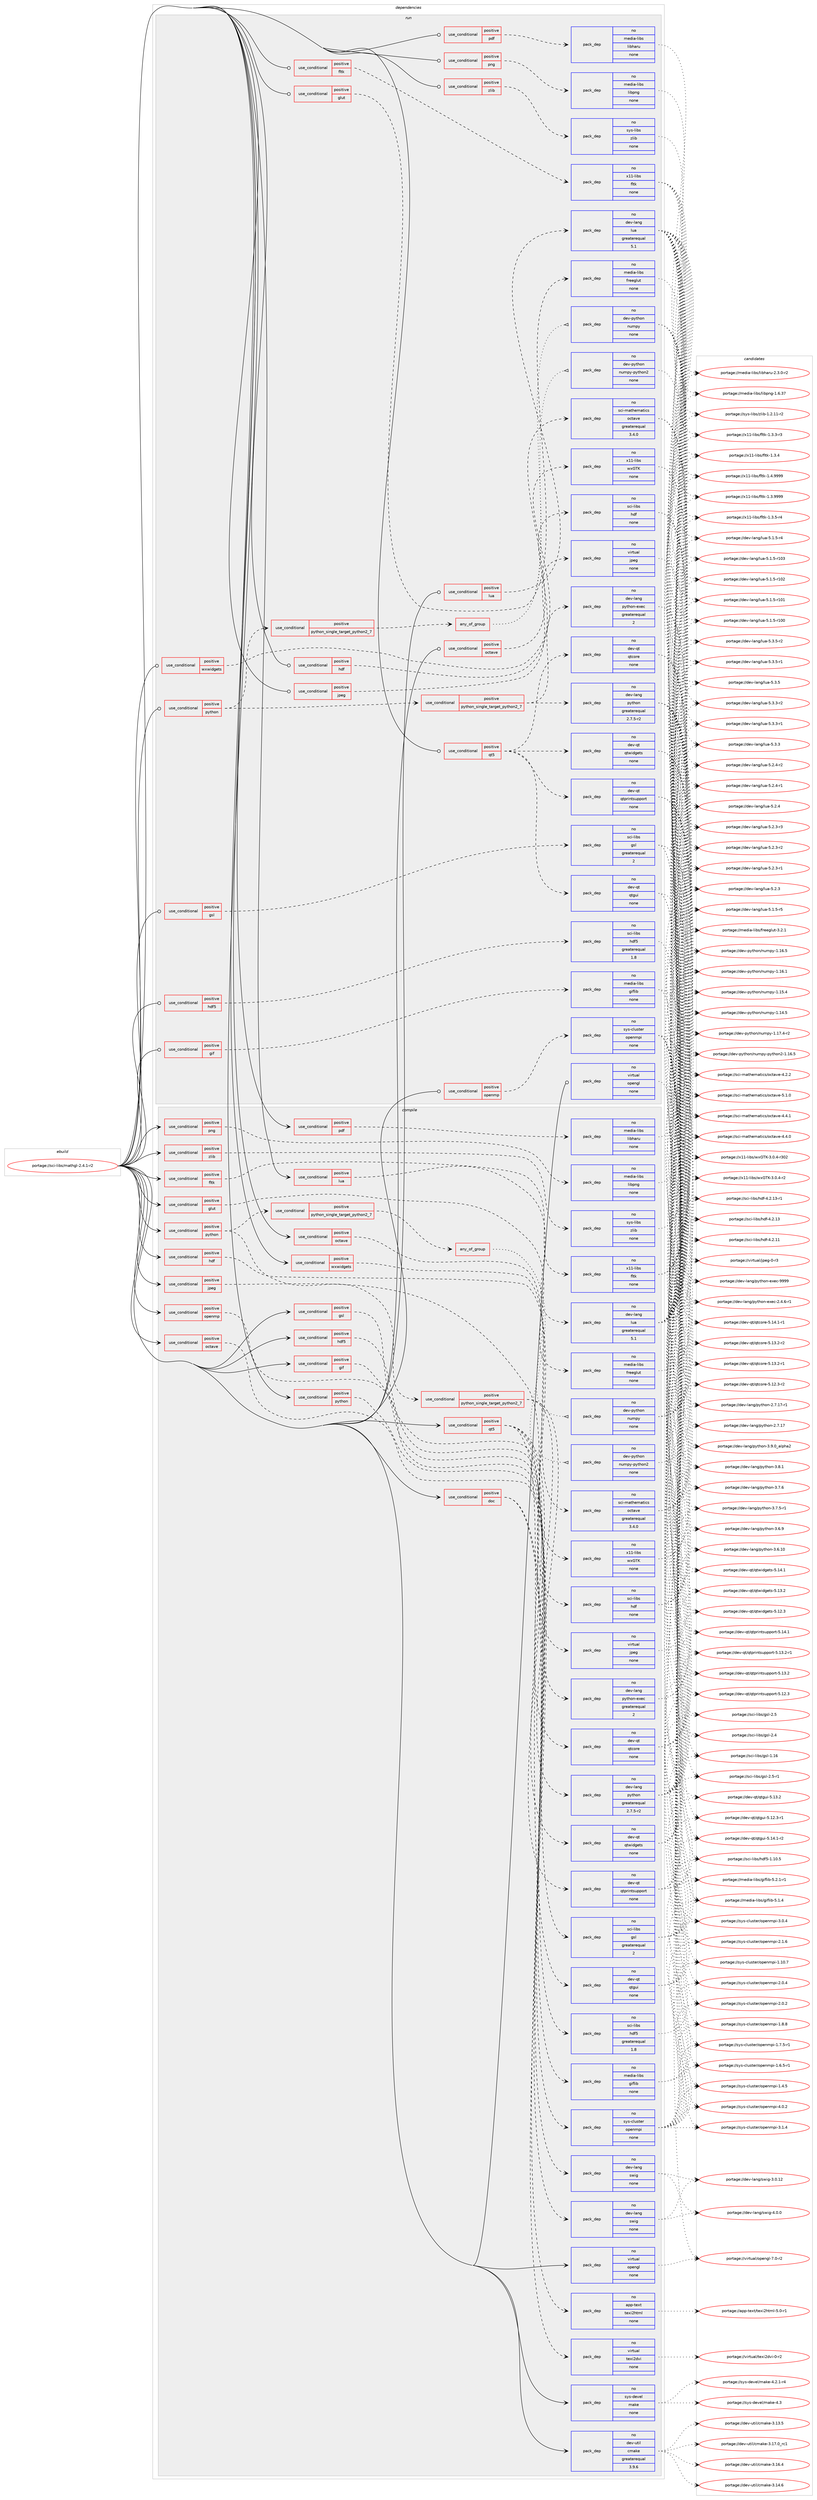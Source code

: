 digraph prolog {

# *************
# Graph options
# *************

newrank=true;
concentrate=true;
compound=true;
graph [rankdir=LR,fontname=Helvetica,fontsize=10,ranksep=1.5];#, ranksep=2.5, nodesep=0.2];
edge  [arrowhead=vee];
node  [fontname=Helvetica,fontsize=10];

# **********
# The ebuild
# **********

subgraph cluster_leftcol {
color=gray;
rank=same;
label=<<i>ebuild</i>>;
id [label="portage://sci-libs/mathgl-2.4.1-r2", color=red, width=4, href="../sci-libs/mathgl-2.4.1-r2.svg"];
}

# ****************
# The dependencies
# ****************

subgraph cluster_midcol {
color=gray;
label=<<i>dependencies</i>>;
subgraph cluster_compile {
fillcolor="#eeeeee";
style=filled;
label=<<i>compile</i>>;
subgraph cond11034 {
dependency52855 [label=<<TABLE BORDER="0" CELLBORDER="1" CELLSPACING="0" CELLPADDING="4"><TR><TD ROWSPAN="3" CELLPADDING="10">use_conditional</TD></TR><TR><TD>positive</TD></TR><TR><TD>doc</TD></TR></TABLE>>, shape=none, color=red];
subgraph pack40694 {
dependency52856 [label=<<TABLE BORDER="0" CELLBORDER="1" CELLSPACING="0" CELLPADDING="4" WIDTH="220"><TR><TD ROWSPAN="6" CELLPADDING="30">pack_dep</TD></TR><TR><TD WIDTH="110">no</TD></TR><TR><TD>app-text</TD></TR><TR><TD>texi2html</TD></TR><TR><TD>none</TD></TR><TR><TD></TD></TR></TABLE>>, shape=none, color=blue];
}
dependency52855:e -> dependency52856:w [weight=20,style="dashed",arrowhead="vee"];
subgraph pack40695 {
dependency52857 [label=<<TABLE BORDER="0" CELLBORDER="1" CELLSPACING="0" CELLPADDING="4" WIDTH="220"><TR><TD ROWSPAN="6" CELLPADDING="30">pack_dep</TD></TR><TR><TD WIDTH="110">no</TD></TR><TR><TD>virtual</TD></TR><TR><TD>texi2dvi</TD></TR><TR><TD>none</TD></TR><TR><TD></TD></TR></TABLE>>, shape=none, color=blue];
}
dependency52855:e -> dependency52857:w [weight=20,style="dashed",arrowhead="vee"];
}
id:e -> dependency52855:w [weight=20,style="solid",arrowhead="vee"];
subgraph cond11035 {
dependency52858 [label=<<TABLE BORDER="0" CELLBORDER="1" CELLSPACING="0" CELLPADDING="4"><TR><TD ROWSPAN="3" CELLPADDING="10">use_conditional</TD></TR><TR><TD>positive</TD></TR><TR><TD>fltk</TD></TR></TABLE>>, shape=none, color=red];
subgraph pack40696 {
dependency52859 [label=<<TABLE BORDER="0" CELLBORDER="1" CELLSPACING="0" CELLPADDING="4" WIDTH="220"><TR><TD ROWSPAN="6" CELLPADDING="30">pack_dep</TD></TR><TR><TD WIDTH="110">no</TD></TR><TR><TD>x11-libs</TD></TR><TR><TD>fltk</TD></TR><TR><TD>none</TD></TR><TR><TD></TD></TR></TABLE>>, shape=none, color=blue];
}
dependency52858:e -> dependency52859:w [weight=20,style="dashed",arrowhead="vee"];
}
id:e -> dependency52858:w [weight=20,style="solid",arrowhead="vee"];
subgraph cond11036 {
dependency52860 [label=<<TABLE BORDER="0" CELLBORDER="1" CELLSPACING="0" CELLPADDING="4"><TR><TD ROWSPAN="3" CELLPADDING="10">use_conditional</TD></TR><TR><TD>positive</TD></TR><TR><TD>gif</TD></TR></TABLE>>, shape=none, color=red];
subgraph pack40697 {
dependency52861 [label=<<TABLE BORDER="0" CELLBORDER="1" CELLSPACING="0" CELLPADDING="4" WIDTH="220"><TR><TD ROWSPAN="6" CELLPADDING="30">pack_dep</TD></TR><TR><TD WIDTH="110">no</TD></TR><TR><TD>media-libs</TD></TR><TR><TD>giflib</TD></TR><TR><TD>none</TD></TR><TR><TD></TD></TR></TABLE>>, shape=none, color=blue];
}
dependency52860:e -> dependency52861:w [weight=20,style="dashed",arrowhead="vee"];
}
id:e -> dependency52860:w [weight=20,style="solid",arrowhead="vee"];
subgraph cond11037 {
dependency52862 [label=<<TABLE BORDER="0" CELLBORDER="1" CELLSPACING="0" CELLPADDING="4"><TR><TD ROWSPAN="3" CELLPADDING="10">use_conditional</TD></TR><TR><TD>positive</TD></TR><TR><TD>glut</TD></TR></TABLE>>, shape=none, color=red];
subgraph pack40698 {
dependency52863 [label=<<TABLE BORDER="0" CELLBORDER="1" CELLSPACING="0" CELLPADDING="4" WIDTH="220"><TR><TD ROWSPAN="6" CELLPADDING="30">pack_dep</TD></TR><TR><TD WIDTH="110">no</TD></TR><TR><TD>media-libs</TD></TR><TR><TD>freeglut</TD></TR><TR><TD>none</TD></TR><TR><TD></TD></TR></TABLE>>, shape=none, color=blue];
}
dependency52862:e -> dependency52863:w [weight=20,style="dashed",arrowhead="vee"];
}
id:e -> dependency52862:w [weight=20,style="solid",arrowhead="vee"];
subgraph cond11038 {
dependency52864 [label=<<TABLE BORDER="0" CELLBORDER="1" CELLSPACING="0" CELLPADDING="4"><TR><TD ROWSPAN="3" CELLPADDING="10">use_conditional</TD></TR><TR><TD>positive</TD></TR><TR><TD>gsl</TD></TR></TABLE>>, shape=none, color=red];
subgraph pack40699 {
dependency52865 [label=<<TABLE BORDER="0" CELLBORDER="1" CELLSPACING="0" CELLPADDING="4" WIDTH="220"><TR><TD ROWSPAN="6" CELLPADDING="30">pack_dep</TD></TR><TR><TD WIDTH="110">no</TD></TR><TR><TD>sci-libs</TD></TR><TR><TD>gsl</TD></TR><TR><TD>greaterequal</TD></TR><TR><TD>2</TD></TR></TABLE>>, shape=none, color=blue];
}
dependency52864:e -> dependency52865:w [weight=20,style="dashed",arrowhead="vee"];
}
id:e -> dependency52864:w [weight=20,style="solid",arrowhead="vee"];
subgraph cond11039 {
dependency52866 [label=<<TABLE BORDER="0" CELLBORDER="1" CELLSPACING="0" CELLPADDING="4"><TR><TD ROWSPAN="3" CELLPADDING="10">use_conditional</TD></TR><TR><TD>positive</TD></TR><TR><TD>hdf</TD></TR></TABLE>>, shape=none, color=red];
subgraph pack40700 {
dependency52867 [label=<<TABLE BORDER="0" CELLBORDER="1" CELLSPACING="0" CELLPADDING="4" WIDTH="220"><TR><TD ROWSPAN="6" CELLPADDING="30">pack_dep</TD></TR><TR><TD WIDTH="110">no</TD></TR><TR><TD>sci-libs</TD></TR><TR><TD>hdf</TD></TR><TR><TD>none</TD></TR><TR><TD></TD></TR></TABLE>>, shape=none, color=blue];
}
dependency52866:e -> dependency52867:w [weight=20,style="dashed",arrowhead="vee"];
}
id:e -> dependency52866:w [weight=20,style="solid",arrowhead="vee"];
subgraph cond11040 {
dependency52868 [label=<<TABLE BORDER="0" CELLBORDER="1" CELLSPACING="0" CELLPADDING="4"><TR><TD ROWSPAN="3" CELLPADDING="10">use_conditional</TD></TR><TR><TD>positive</TD></TR><TR><TD>hdf5</TD></TR></TABLE>>, shape=none, color=red];
subgraph pack40701 {
dependency52869 [label=<<TABLE BORDER="0" CELLBORDER="1" CELLSPACING="0" CELLPADDING="4" WIDTH="220"><TR><TD ROWSPAN="6" CELLPADDING="30">pack_dep</TD></TR><TR><TD WIDTH="110">no</TD></TR><TR><TD>sci-libs</TD></TR><TR><TD>hdf5</TD></TR><TR><TD>greaterequal</TD></TR><TR><TD>1.8</TD></TR></TABLE>>, shape=none, color=blue];
}
dependency52868:e -> dependency52869:w [weight=20,style="dashed",arrowhead="vee"];
}
id:e -> dependency52868:w [weight=20,style="solid",arrowhead="vee"];
subgraph cond11041 {
dependency52870 [label=<<TABLE BORDER="0" CELLBORDER="1" CELLSPACING="0" CELLPADDING="4"><TR><TD ROWSPAN="3" CELLPADDING="10">use_conditional</TD></TR><TR><TD>positive</TD></TR><TR><TD>jpeg</TD></TR></TABLE>>, shape=none, color=red];
subgraph pack40702 {
dependency52871 [label=<<TABLE BORDER="0" CELLBORDER="1" CELLSPACING="0" CELLPADDING="4" WIDTH="220"><TR><TD ROWSPAN="6" CELLPADDING="30">pack_dep</TD></TR><TR><TD WIDTH="110">no</TD></TR><TR><TD>virtual</TD></TR><TR><TD>jpeg</TD></TR><TR><TD>none</TD></TR><TR><TD></TD></TR></TABLE>>, shape=none, color=blue];
}
dependency52870:e -> dependency52871:w [weight=20,style="dashed",arrowhead="vee"];
}
id:e -> dependency52870:w [weight=20,style="solid",arrowhead="vee"];
subgraph cond11042 {
dependency52872 [label=<<TABLE BORDER="0" CELLBORDER="1" CELLSPACING="0" CELLPADDING="4"><TR><TD ROWSPAN="3" CELLPADDING="10">use_conditional</TD></TR><TR><TD>positive</TD></TR><TR><TD>lua</TD></TR></TABLE>>, shape=none, color=red];
subgraph pack40703 {
dependency52873 [label=<<TABLE BORDER="0" CELLBORDER="1" CELLSPACING="0" CELLPADDING="4" WIDTH="220"><TR><TD ROWSPAN="6" CELLPADDING="30">pack_dep</TD></TR><TR><TD WIDTH="110">no</TD></TR><TR><TD>dev-lang</TD></TR><TR><TD>lua</TD></TR><TR><TD>greaterequal</TD></TR><TR><TD>5.1</TD></TR></TABLE>>, shape=none, color=blue];
}
dependency52872:e -> dependency52873:w [weight=20,style="dashed",arrowhead="vee"];
}
id:e -> dependency52872:w [weight=20,style="solid",arrowhead="vee"];
subgraph cond11043 {
dependency52874 [label=<<TABLE BORDER="0" CELLBORDER="1" CELLSPACING="0" CELLPADDING="4"><TR><TD ROWSPAN="3" CELLPADDING="10">use_conditional</TD></TR><TR><TD>positive</TD></TR><TR><TD>octave</TD></TR></TABLE>>, shape=none, color=red];
subgraph pack40704 {
dependency52875 [label=<<TABLE BORDER="0" CELLBORDER="1" CELLSPACING="0" CELLPADDING="4" WIDTH="220"><TR><TD ROWSPAN="6" CELLPADDING="30">pack_dep</TD></TR><TR><TD WIDTH="110">no</TD></TR><TR><TD>dev-lang</TD></TR><TR><TD>swig</TD></TR><TR><TD>none</TD></TR><TR><TD></TD></TR></TABLE>>, shape=none, color=blue];
}
dependency52874:e -> dependency52875:w [weight=20,style="dashed",arrowhead="vee"];
}
id:e -> dependency52874:w [weight=20,style="solid",arrowhead="vee"];
subgraph cond11044 {
dependency52876 [label=<<TABLE BORDER="0" CELLBORDER="1" CELLSPACING="0" CELLPADDING="4"><TR><TD ROWSPAN="3" CELLPADDING="10">use_conditional</TD></TR><TR><TD>positive</TD></TR><TR><TD>octave</TD></TR></TABLE>>, shape=none, color=red];
subgraph pack40705 {
dependency52877 [label=<<TABLE BORDER="0" CELLBORDER="1" CELLSPACING="0" CELLPADDING="4" WIDTH="220"><TR><TD ROWSPAN="6" CELLPADDING="30">pack_dep</TD></TR><TR><TD WIDTH="110">no</TD></TR><TR><TD>sci-mathematics</TD></TR><TR><TD>octave</TD></TR><TR><TD>greaterequal</TD></TR><TR><TD>3.4.0</TD></TR></TABLE>>, shape=none, color=blue];
}
dependency52876:e -> dependency52877:w [weight=20,style="dashed",arrowhead="vee"];
}
id:e -> dependency52876:w [weight=20,style="solid",arrowhead="vee"];
subgraph cond11045 {
dependency52878 [label=<<TABLE BORDER="0" CELLBORDER="1" CELLSPACING="0" CELLPADDING="4"><TR><TD ROWSPAN="3" CELLPADDING="10">use_conditional</TD></TR><TR><TD>positive</TD></TR><TR><TD>openmp</TD></TR></TABLE>>, shape=none, color=red];
subgraph pack40706 {
dependency52879 [label=<<TABLE BORDER="0" CELLBORDER="1" CELLSPACING="0" CELLPADDING="4" WIDTH="220"><TR><TD ROWSPAN="6" CELLPADDING="30">pack_dep</TD></TR><TR><TD WIDTH="110">no</TD></TR><TR><TD>sys-cluster</TD></TR><TR><TD>openmpi</TD></TR><TR><TD>none</TD></TR><TR><TD></TD></TR></TABLE>>, shape=none, color=blue];
}
dependency52878:e -> dependency52879:w [weight=20,style="dashed",arrowhead="vee"];
}
id:e -> dependency52878:w [weight=20,style="solid",arrowhead="vee"];
subgraph cond11046 {
dependency52880 [label=<<TABLE BORDER="0" CELLBORDER="1" CELLSPACING="0" CELLPADDING="4"><TR><TD ROWSPAN="3" CELLPADDING="10">use_conditional</TD></TR><TR><TD>positive</TD></TR><TR><TD>pdf</TD></TR></TABLE>>, shape=none, color=red];
subgraph pack40707 {
dependency52881 [label=<<TABLE BORDER="0" CELLBORDER="1" CELLSPACING="0" CELLPADDING="4" WIDTH="220"><TR><TD ROWSPAN="6" CELLPADDING="30">pack_dep</TD></TR><TR><TD WIDTH="110">no</TD></TR><TR><TD>media-libs</TD></TR><TR><TD>libharu</TD></TR><TR><TD>none</TD></TR><TR><TD></TD></TR></TABLE>>, shape=none, color=blue];
}
dependency52880:e -> dependency52881:w [weight=20,style="dashed",arrowhead="vee"];
}
id:e -> dependency52880:w [weight=20,style="solid",arrowhead="vee"];
subgraph cond11047 {
dependency52882 [label=<<TABLE BORDER="0" CELLBORDER="1" CELLSPACING="0" CELLPADDING="4"><TR><TD ROWSPAN="3" CELLPADDING="10">use_conditional</TD></TR><TR><TD>positive</TD></TR><TR><TD>png</TD></TR></TABLE>>, shape=none, color=red];
subgraph pack40708 {
dependency52883 [label=<<TABLE BORDER="0" CELLBORDER="1" CELLSPACING="0" CELLPADDING="4" WIDTH="220"><TR><TD ROWSPAN="6" CELLPADDING="30">pack_dep</TD></TR><TR><TD WIDTH="110">no</TD></TR><TR><TD>media-libs</TD></TR><TR><TD>libpng</TD></TR><TR><TD>none</TD></TR><TR><TD></TD></TR></TABLE>>, shape=none, color=blue];
}
dependency52882:e -> dependency52883:w [weight=20,style="dashed",arrowhead="vee"];
}
id:e -> dependency52882:w [weight=20,style="solid",arrowhead="vee"];
subgraph cond11048 {
dependency52884 [label=<<TABLE BORDER="0" CELLBORDER="1" CELLSPACING="0" CELLPADDING="4"><TR><TD ROWSPAN="3" CELLPADDING="10">use_conditional</TD></TR><TR><TD>positive</TD></TR><TR><TD>python</TD></TR></TABLE>>, shape=none, color=red];
subgraph cond11049 {
dependency52885 [label=<<TABLE BORDER="0" CELLBORDER="1" CELLSPACING="0" CELLPADDING="4"><TR><TD ROWSPAN="3" CELLPADDING="10">use_conditional</TD></TR><TR><TD>positive</TD></TR><TR><TD>python_single_target_python2_7</TD></TR></TABLE>>, shape=none, color=red];
subgraph any1079 {
dependency52886 [label=<<TABLE BORDER="0" CELLBORDER="1" CELLSPACING="0" CELLPADDING="4"><TR><TD CELLPADDING="10">any_of_group</TD></TR></TABLE>>, shape=none, color=red];subgraph pack40709 {
dependency52887 [label=<<TABLE BORDER="0" CELLBORDER="1" CELLSPACING="0" CELLPADDING="4" WIDTH="220"><TR><TD ROWSPAN="6" CELLPADDING="30">pack_dep</TD></TR><TR><TD WIDTH="110">no</TD></TR><TR><TD>dev-python</TD></TR><TR><TD>numpy-python2</TD></TR><TR><TD>none</TD></TR><TR><TD></TD></TR></TABLE>>, shape=none, color=blue];
}
dependency52886:e -> dependency52887:w [weight=20,style="dotted",arrowhead="oinv"];
subgraph pack40710 {
dependency52888 [label=<<TABLE BORDER="0" CELLBORDER="1" CELLSPACING="0" CELLPADDING="4" WIDTH="220"><TR><TD ROWSPAN="6" CELLPADDING="30">pack_dep</TD></TR><TR><TD WIDTH="110">no</TD></TR><TR><TD>dev-python</TD></TR><TR><TD>numpy</TD></TR><TR><TD>none</TD></TR><TR><TD></TD></TR></TABLE>>, shape=none, color=blue];
}
dependency52886:e -> dependency52888:w [weight=20,style="dotted",arrowhead="oinv"];
}
dependency52885:e -> dependency52886:w [weight=20,style="dashed",arrowhead="vee"];
}
dependency52884:e -> dependency52885:w [weight=20,style="dashed",arrowhead="vee"];
subgraph cond11050 {
dependency52889 [label=<<TABLE BORDER="0" CELLBORDER="1" CELLSPACING="0" CELLPADDING="4"><TR><TD ROWSPAN="3" CELLPADDING="10">use_conditional</TD></TR><TR><TD>positive</TD></TR><TR><TD>python_single_target_python2_7</TD></TR></TABLE>>, shape=none, color=red];
subgraph pack40711 {
dependency52890 [label=<<TABLE BORDER="0" CELLBORDER="1" CELLSPACING="0" CELLPADDING="4" WIDTH="220"><TR><TD ROWSPAN="6" CELLPADDING="30">pack_dep</TD></TR><TR><TD WIDTH="110">no</TD></TR><TR><TD>dev-lang</TD></TR><TR><TD>python</TD></TR><TR><TD>greaterequal</TD></TR><TR><TD>2.7.5-r2</TD></TR></TABLE>>, shape=none, color=blue];
}
dependency52889:e -> dependency52890:w [weight=20,style="dashed",arrowhead="vee"];
subgraph pack40712 {
dependency52891 [label=<<TABLE BORDER="0" CELLBORDER="1" CELLSPACING="0" CELLPADDING="4" WIDTH="220"><TR><TD ROWSPAN="6" CELLPADDING="30">pack_dep</TD></TR><TR><TD WIDTH="110">no</TD></TR><TR><TD>dev-lang</TD></TR><TR><TD>python-exec</TD></TR><TR><TD>greaterequal</TD></TR><TR><TD>2</TD></TR></TABLE>>, shape=none, color=blue];
}
dependency52889:e -> dependency52891:w [weight=20,style="dashed",arrowhead="vee"];
}
dependency52884:e -> dependency52889:w [weight=20,style="dashed",arrowhead="vee"];
}
id:e -> dependency52884:w [weight=20,style="solid",arrowhead="vee"];
subgraph cond11051 {
dependency52892 [label=<<TABLE BORDER="0" CELLBORDER="1" CELLSPACING="0" CELLPADDING="4"><TR><TD ROWSPAN="3" CELLPADDING="10">use_conditional</TD></TR><TR><TD>positive</TD></TR><TR><TD>python</TD></TR></TABLE>>, shape=none, color=red];
subgraph pack40713 {
dependency52893 [label=<<TABLE BORDER="0" CELLBORDER="1" CELLSPACING="0" CELLPADDING="4" WIDTH="220"><TR><TD ROWSPAN="6" CELLPADDING="30">pack_dep</TD></TR><TR><TD WIDTH="110">no</TD></TR><TR><TD>dev-lang</TD></TR><TR><TD>swig</TD></TR><TR><TD>none</TD></TR><TR><TD></TD></TR></TABLE>>, shape=none, color=blue];
}
dependency52892:e -> dependency52893:w [weight=20,style="dashed",arrowhead="vee"];
}
id:e -> dependency52892:w [weight=20,style="solid",arrowhead="vee"];
subgraph cond11052 {
dependency52894 [label=<<TABLE BORDER="0" CELLBORDER="1" CELLSPACING="0" CELLPADDING="4"><TR><TD ROWSPAN="3" CELLPADDING="10">use_conditional</TD></TR><TR><TD>positive</TD></TR><TR><TD>qt5</TD></TR></TABLE>>, shape=none, color=red];
subgraph pack40714 {
dependency52895 [label=<<TABLE BORDER="0" CELLBORDER="1" CELLSPACING="0" CELLPADDING="4" WIDTH="220"><TR><TD ROWSPAN="6" CELLPADDING="30">pack_dep</TD></TR><TR><TD WIDTH="110">no</TD></TR><TR><TD>dev-qt</TD></TR><TR><TD>qtcore</TD></TR><TR><TD>none</TD></TR><TR><TD></TD></TR></TABLE>>, shape=none, color=blue];
}
dependency52894:e -> dependency52895:w [weight=20,style="dashed",arrowhead="vee"];
subgraph pack40715 {
dependency52896 [label=<<TABLE BORDER="0" CELLBORDER="1" CELLSPACING="0" CELLPADDING="4" WIDTH="220"><TR><TD ROWSPAN="6" CELLPADDING="30">pack_dep</TD></TR><TR><TD WIDTH="110">no</TD></TR><TR><TD>dev-qt</TD></TR><TR><TD>qtgui</TD></TR><TR><TD>none</TD></TR><TR><TD></TD></TR></TABLE>>, shape=none, color=blue];
}
dependency52894:e -> dependency52896:w [weight=20,style="dashed",arrowhead="vee"];
subgraph pack40716 {
dependency52897 [label=<<TABLE BORDER="0" CELLBORDER="1" CELLSPACING="0" CELLPADDING="4" WIDTH="220"><TR><TD ROWSPAN="6" CELLPADDING="30">pack_dep</TD></TR><TR><TD WIDTH="110">no</TD></TR><TR><TD>dev-qt</TD></TR><TR><TD>qtprintsupport</TD></TR><TR><TD>none</TD></TR><TR><TD></TD></TR></TABLE>>, shape=none, color=blue];
}
dependency52894:e -> dependency52897:w [weight=20,style="dashed",arrowhead="vee"];
subgraph pack40717 {
dependency52898 [label=<<TABLE BORDER="0" CELLBORDER="1" CELLSPACING="0" CELLPADDING="4" WIDTH="220"><TR><TD ROWSPAN="6" CELLPADDING="30">pack_dep</TD></TR><TR><TD WIDTH="110">no</TD></TR><TR><TD>dev-qt</TD></TR><TR><TD>qtwidgets</TD></TR><TR><TD>none</TD></TR><TR><TD></TD></TR></TABLE>>, shape=none, color=blue];
}
dependency52894:e -> dependency52898:w [weight=20,style="dashed",arrowhead="vee"];
}
id:e -> dependency52894:w [weight=20,style="solid",arrowhead="vee"];
subgraph cond11053 {
dependency52899 [label=<<TABLE BORDER="0" CELLBORDER="1" CELLSPACING="0" CELLPADDING="4"><TR><TD ROWSPAN="3" CELLPADDING="10">use_conditional</TD></TR><TR><TD>positive</TD></TR><TR><TD>wxwidgets</TD></TR></TABLE>>, shape=none, color=red];
subgraph pack40718 {
dependency52900 [label=<<TABLE BORDER="0" CELLBORDER="1" CELLSPACING="0" CELLPADDING="4" WIDTH="220"><TR><TD ROWSPAN="6" CELLPADDING="30">pack_dep</TD></TR><TR><TD WIDTH="110">no</TD></TR><TR><TD>x11-libs</TD></TR><TR><TD>wxGTK</TD></TR><TR><TD>none</TD></TR><TR><TD></TD></TR></TABLE>>, shape=none, color=blue];
}
dependency52899:e -> dependency52900:w [weight=20,style="dashed",arrowhead="vee"];
}
id:e -> dependency52899:w [weight=20,style="solid",arrowhead="vee"];
subgraph cond11054 {
dependency52901 [label=<<TABLE BORDER="0" CELLBORDER="1" CELLSPACING="0" CELLPADDING="4"><TR><TD ROWSPAN="3" CELLPADDING="10">use_conditional</TD></TR><TR><TD>positive</TD></TR><TR><TD>zlib</TD></TR></TABLE>>, shape=none, color=red];
subgraph pack40719 {
dependency52902 [label=<<TABLE BORDER="0" CELLBORDER="1" CELLSPACING="0" CELLPADDING="4" WIDTH="220"><TR><TD ROWSPAN="6" CELLPADDING="30">pack_dep</TD></TR><TR><TD WIDTH="110">no</TD></TR><TR><TD>sys-libs</TD></TR><TR><TD>zlib</TD></TR><TR><TD>none</TD></TR><TR><TD></TD></TR></TABLE>>, shape=none, color=blue];
}
dependency52901:e -> dependency52902:w [weight=20,style="dashed",arrowhead="vee"];
}
id:e -> dependency52901:w [weight=20,style="solid",arrowhead="vee"];
subgraph pack40720 {
dependency52903 [label=<<TABLE BORDER="0" CELLBORDER="1" CELLSPACING="0" CELLPADDING="4" WIDTH="220"><TR><TD ROWSPAN="6" CELLPADDING="30">pack_dep</TD></TR><TR><TD WIDTH="110">no</TD></TR><TR><TD>dev-util</TD></TR><TR><TD>cmake</TD></TR><TR><TD>greaterequal</TD></TR><TR><TD>3.9.6</TD></TR></TABLE>>, shape=none, color=blue];
}
id:e -> dependency52903:w [weight=20,style="solid",arrowhead="vee"];
subgraph pack40721 {
dependency52904 [label=<<TABLE BORDER="0" CELLBORDER="1" CELLSPACING="0" CELLPADDING="4" WIDTH="220"><TR><TD ROWSPAN="6" CELLPADDING="30">pack_dep</TD></TR><TR><TD WIDTH="110">no</TD></TR><TR><TD>sys-devel</TD></TR><TR><TD>make</TD></TR><TR><TD>none</TD></TR><TR><TD></TD></TR></TABLE>>, shape=none, color=blue];
}
id:e -> dependency52904:w [weight=20,style="solid",arrowhead="vee"];
subgraph pack40722 {
dependency52905 [label=<<TABLE BORDER="0" CELLBORDER="1" CELLSPACING="0" CELLPADDING="4" WIDTH="220"><TR><TD ROWSPAN="6" CELLPADDING="30">pack_dep</TD></TR><TR><TD WIDTH="110">no</TD></TR><TR><TD>virtual</TD></TR><TR><TD>opengl</TD></TR><TR><TD>none</TD></TR><TR><TD></TD></TR></TABLE>>, shape=none, color=blue];
}
id:e -> dependency52905:w [weight=20,style="solid",arrowhead="vee"];
}
subgraph cluster_compileandrun {
fillcolor="#eeeeee";
style=filled;
label=<<i>compile and run</i>>;
}
subgraph cluster_run {
fillcolor="#eeeeee";
style=filled;
label=<<i>run</i>>;
subgraph cond11055 {
dependency52906 [label=<<TABLE BORDER="0" CELLBORDER="1" CELLSPACING="0" CELLPADDING="4"><TR><TD ROWSPAN="3" CELLPADDING="10">use_conditional</TD></TR><TR><TD>positive</TD></TR><TR><TD>fltk</TD></TR></TABLE>>, shape=none, color=red];
subgraph pack40723 {
dependency52907 [label=<<TABLE BORDER="0" CELLBORDER="1" CELLSPACING="0" CELLPADDING="4" WIDTH="220"><TR><TD ROWSPAN="6" CELLPADDING="30">pack_dep</TD></TR><TR><TD WIDTH="110">no</TD></TR><TR><TD>x11-libs</TD></TR><TR><TD>fltk</TD></TR><TR><TD>none</TD></TR><TR><TD></TD></TR></TABLE>>, shape=none, color=blue];
}
dependency52906:e -> dependency52907:w [weight=20,style="dashed",arrowhead="vee"];
}
id:e -> dependency52906:w [weight=20,style="solid",arrowhead="odot"];
subgraph cond11056 {
dependency52908 [label=<<TABLE BORDER="0" CELLBORDER="1" CELLSPACING="0" CELLPADDING="4"><TR><TD ROWSPAN="3" CELLPADDING="10">use_conditional</TD></TR><TR><TD>positive</TD></TR><TR><TD>gif</TD></TR></TABLE>>, shape=none, color=red];
subgraph pack40724 {
dependency52909 [label=<<TABLE BORDER="0" CELLBORDER="1" CELLSPACING="0" CELLPADDING="4" WIDTH="220"><TR><TD ROWSPAN="6" CELLPADDING="30">pack_dep</TD></TR><TR><TD WIDTH="110">no</TD></TR><TR><TD>media-libs</TD></TR><TR><TD>giflib</TD></TR><TR><TD>none</TD></TR><TR><TD></TD></TR></TABLE>>, shape=none, color=blue];
}
dependency52908:e -> dependency52909:w [weight=20,style="dashed",arrowhead="vee"];
}
id:e -> dependency52908:w [weight=20,style="solid",arrowhead="odot"];
subgraph cond11057 {
dependency52910 [label=<<TABLE BORDER="0" CELLBORDER="1" CELLSPACING="0" CELLPADDING="4"><TR><TD ROWSPAN="3" CELLPADDING="10">use_conditional</TD></TR><TR><TD>positive</TD></TR><TR><TD>glut</TD></TR></TABLE>>, shape=none, color=red];
subgraph pack40725 {
dependency52911 [label=<<TABLE BORDER="0" CELLBORDER="1" CELLSPACING="0" CELLPADDING="4" WIDTH="220"><TR><TD ROWSPAN="6" CELLPADDING="30">pack_dep</TD></TR><TR><TD WIDTH="110">no</TD></TR><TR><TD>media-libs</TD></TR><TR><TD>freeglut</TD></TR><TR><TD>none</TD></TR><TR><TD></TD></TR></TABLE>>, shape=none, color=blue];
}
dependency52910:e -> dependency52911:w [weight=20,style="dashed",arrowhead="vee"];
}
id:e -> dependency52910:w [weight=20,style="solid",arrowhead="odot"];
subgraph cond11058 {
dependency52912 [label=<<TABLE BORDER="0" CELLBORDER="1" CELLSPACING="0" CELLPADDING="4"><TR><TD ROWSPAN="3" CELLPADDING="10">use_conditional</TD></TR><TR><TD>positive</TD></TR><TR><TD>gsl</TD></TR></TABLE>>, shape=none, color=red];
subgraph pack40726 {
dependency52913 [label=<<TABLE BORDER="0" CELLBORDER="1" CELLSPACING="0" CELLPADDING="4" WIDTH="220"><TR><TD ROWSPAN="6" CELLPADDING="30">pack_dep</TD></TR><TR><TD WIDTH="110">no</TD></TR><TR><TD>sci-libs</TD></TR><TR><TD>gsl</TD></TR><TR><TD>greaterequal</TD></TR><TR><TD>2</TD></TR></TABLE>>, shape=none, color=blue];
}
dependency52912:e -> dependency52913:w [weight=20,style="dashed",arrowhead="vee"];
}
id:e -> dependency52912:w [weight=20,style="solid",arrowhead="odot"];
subgraph cond11059 {
dependency52914 [label=<<TABLE BORDER="0" CELLBORDER="1" CELLSPACING="0" CELLPADDING="4"><TR><TD ROWSPAN="3" CELLPADDING="10">use_conditional</TD></TR><TR><TD>positive</TD></TR><TR><TD>hdf</TD></TR></TABLE>>, shape=none, color=red];
subgraph pack40727 {
dependency52915 [label=<<TABLE BORDER="0" CELLBORDER="1" CELLSPACING="0" CELLPADDING="4" WIDTH="220"><TR><TD ROWSPAN="6" CELLPADDING="30">pack_dep</TD></TR><TR><TD WIDTH="110">no</TD></TR><TR><TD>sci-libs</TD></TR><TR><TD>hdf</TD></TR><TR><TD>none</TD></TR><TR><TD></TD></TR></TABLE>>, shape=none, color=blue];
}
dependency52914:e -> dependency52915:w [weight=20,style="dashed",arrowhead="vee"];
}
id:e -> dependency52914:w [weight=20,style="solid",arrowhead="odot"];
subgraph cond11060 {
dependency52916 [label=<<TABLE BORDER="0" CELLBORDER="1" CELLSPACING="0" CELLPADDING="4"><TR><TD ROWSPAN="3" CELLPADDING="10">use_conditional</TD></TR><TR><TD>positive</TD></TR><TR><TD>hdf5</TD></TR></TABLE>>, shape=none, color=red];
subgraph pack40728 {
dependency52917 [label=<<TABLE BORDER="0" CELLBORDER="1" CELLSPACING="0" CELLPADDING="4" WIDTH="220"><TR><TD ROWSPAN="6" CELLPADDING="30">pack_dep</TD></TR><TR><TD WIDTH="110">no</TD></TR><TR><TD>sci-libs</TD></TR><TR><TD>hdf5</TD></TR><TR><TD>greaterequal</TD></TR><TR><TD>1.8</TD></TR></TABLE>>, shape=none, color=blue];
}
dependency52916:e -> dependency52917:w [weight=20,style="dashed",arrowhead="vee"];
}
id:e -> dependency52916:w [weight=20,style="solid",arrowhead="odot"];
subgraph cond11061 {
dependency52918 [label=<<TABLE BORDER="0" CELLBORDER="1" CELLSPACING="0" CELLPADDING="4"><TR><TD ROWSPAN="3" CELLPADDING="10">use_conditional</TD></TR><TR><TD>positive</TD></TR><TR><TD>jpeg</TD></TR></TABLE>>, shape=none, color=red];
subgraph pack40729 {
dependency52919 [label=<<TABLE BORDER="0" CELLBORDER="1" CELLSPACING="0" CELLPADDING="4" WIDTH="220"><TR><TD ROWSPAN="6" CELLPADDING="30">pack_dep</TD></TR><TR><TD WIDTH="110">no</TD></TR><TR><TD>virtual</TD></TR><TR><TD>jpeg</TD></TR><TR><TD>none</TD></TR><TR><TD></TD></TR></TABLE>>, shape=none, color=blue];
}
dependency52918:e -> dependency52919:w [weight=20,style="dashed",arrowhead="vee"];
}
id:e -> dependency52918:w [weight=20,style="solid",arrowhead="odot"];
subgraph cond11062 {
dependency52920 [label=<<TABLE BORDER="0" CELLBORDER="1" CELLSPACING="0" CELLPADDING="4"><TR><TD ROWSPAN="3" CELLPADDING="10">use_conditional</TD></TR><TR><TD>positive</TD></TR><TR><TD>lua</TD></TR></TABLE>>, shape=none, color=red];
subgraph pack40730 {
dependency52921 [label=<<TABLE BORDER="0" CELLBORDER="1" CELLSPACING="0" CELLPADDING="4" WIDTH="220"><TR><TD ROWSPAN="6" CELLPADDING="30">pack_dep</TD></TR><TR><TD WIDTH="110">no</TD></TR><TR><TD>dev-lang</TD></TR><TR><TD>lua</TD></TR><TR><TD>greaterequal</TD></TR><TR><TD>5.1</TD></TR></TABLE>>, shape=none, color=blue];
}
dependency52920:e -> dependency52921:w [weight=20,style="dashed",arrowhead="vee"];
}
id:e -> dependency52920:w [weight=20,style="solid",arrowhead="odot"];
subgraph cond11063 {
dependency52922 [label=<<TABLE BORDER="0" CELLBORDER="1" CELLSPACING="0" CELLPADDING="4"><TR><TD ROWSPAN="3" CELLPADDING="10">use_conditional</TD></TR><TR><TD>positive</TD></TR><TR><TD>octave</TD></TR></TABLE>>, shape=none, color=red];
subgraph pack40731 {
dependency52923 [label=<<TABLE BORDER="0" CELLBORDER="1" CELLSPACING="0" CELLPADDING="4" WIDTH="220"><TR><TD ROWSPAN="6" CELLPADDING="30">pack_dep</TD></TR><TR><TD WIDTH="110">no</TD></TR><TR><TD>sci-mathematics</TD></TR><TR><TD>octave</TD></TR><TR><TD>greaterequal</TD></TR><TR><TD>3.4.0</TD></TR></TABLE>>, shape=none, color=blue];
}
dependency52922:e -> dependency52923:w [weight=20,style="dashed",arrowhead="vee"];
}
id:e -> dependency52922:w [weight=20,style="solid",arrowhead="odot"];
subgraph cond11064 {
dependency52924 [label=<<TABLE BORDER="0" CELLBORDER="1" CELLSPACING="0" CELLPADDING="4"><TR><TD ROWSPAN="3" CELLPADDING="10">use_conditional</TD></TR><TR><TD>positive</TD></TR><TR><TD>openmp</TD></TR></TABLE>>, shape=none, color=red];
subgraph pack40732 {
dependency52925 [label=<<TABLE BORDER="0" CELLBORDER="1" CELLSPACING="0" CELLPADDING="4" WIDTH="220"><TR><TD ROWSPAN="6" CELLPADDING="30">pack_dep</TD></TR><TR><TD WIDTH="110">no</TD></TR><TR><TD>sys-cluster</TD></TR><TR><TD>openmpi</TD></TR><TR><TD>none</TD></TR><TR><TD></TD></TR></TABLE>>, shape=none, color=blue];
}
dependency52924:e -> dependency52925:w [weight=20,style="dashed",arrowhead="vee"];
}
id:e -> dependency52924:w [weight=20,style="solid",arrowhead="odot"];
subgraph cond11065 {
dependency52926 [label=<<TABLE BORDER="0" CELLBORDER="1" CELLSPACING="0" CELLPADDING="4"><TR><TD ROWSPAN="3" CELLPADDING="10">use_conditional</TD></TR><TR><TD>positive</TD></TR><TR><TD>pdf</TD></TR></TABLE>>, shape=none, color=red];
subgraph pack40733 {
dependency52927 [label=<<TABLE BORDER="0" CELLBORDER="1" CELLSPACING="0" CELLPADDING="4" WIDTH="220"><TR><TD ROWSPAN="6" CELLPADDING="30">pack_dep</TD></TR><TR><TD WIDTH="110">no</TD></TR><TR><TD>media-libs</TD></TR><TR><TD>libharu</TD></TR><TR><TD>none</TD></TR><TR><TD></TD></TR></TABLE>>, shape=none, color=blue];
}
dependency52926:e -> dependency52927:w [weight=20,style="dashed",arrowhead="vee"];
}
id:e -> dependency52926:w [weight=20,style="solid",arrowhead="odot"];
subgraph cond11066 {
dependency52928 [label=<<TABLE BORDER="0" CELLBORDER="1" CELLSPACING="0" CELLPADDING="4"><TR><TD ROWSPAN="3" CELLPADDING="10">use_conditional</TD></TR><TR><TD>positive</TD></TR><TR><TD>png</TD></TR></TABLE>>, shape=none, color=red];
subgraph pack40734 {
dependency52929 [label=<<TABLE BORDER="0" CELLBORDER="1" CELLSPACING="0" CELLPADDING="4" WIDTH="220"><TR><TD ROWSPAN="6" CELLPADDING="30">pack_dep</TD></TR><TR><TD WIDTH="110">no</TD></TR><TR><TD>media-libs</TD></TR><TR><TD>libpng</TD></TR><TR><TD>none</TD></TR><TR><TD></TD></TR></TABLE>>, shape=none, color=blue];
}
dependency52928:e -> dependency52929:w [weight=20,style="dashed",arrowhead="vee"];
}
id:e -> dependency52928:w [weight=20,style="solid",arrowhead="odot"];
subgraph cond11067 {
dependency52930 [label=<<TABLE BORDER="0" CELLBORDER="1" CELLSPACING="0" CELLPADDING="4"><TR><TD ROWSPAN="3" CELLPADDING="10">use_conditional</TD></TR><TR><TD>positive</TD></TR><TR><TD>python</TD></TR></TABLE>>, shape=none, color=red];
subgraph cond11068 {
dependency52931 [label=<<TABLE BORDER="0" CELLBORDER="1" CELLSPACING="0" CELLPADDING="4"><TR><TD ROWSPAN="3" CELLPADDING="10">use_conditional</TD></TR><TR><TD>positive</TD></TR><TR><TD>python_single_target_python2_7</TD></TR></TABLE>>, shape=none, color=red];
subgraph any1080 {
dependency52932 [label=<<TABLE BORDER="0" CELLBORDER="1" CELLSPACING="0" CELLPADDING="4"><TR><TD CELLPADDING="10">any_of_group</TD></TR></TABLE>>, shape=none, color=red];subgraph pack40735 {
dependency52933 [label=<<TABLE BORDER="0" CELLBORDER="1" CELLSPACING="0" CELLPADDING="4" WIDTH="220"><TR><TD ROWSPAN="6" CELLPADDING="30">pack_dep</TD></TR><TR><TD WIDTH="110">no</TD></TR><TR><TD>dev-python</TD></TR><TR><TD>numpy-python2</TD></TR><TR><TD>none</TD></TR><TR><TD></TD></TR></TABLE>>, shape=none, color=blue];
}
dependency52932:e -> dependency52933:w [weight=20,style="dotted",arrowhead="oinv"];
subgraph pack40736 {
dependency52934 [label=<<TABLE BORDER="0" CELLBORDER="1" CELLSPACING="0" CELLPADDING="4" WIDTH="220"><TR><TD ROWSPAN="6" CELLPADDING="30">pack_dep</TD></TR><TR><TD WIDTH="110">no</TD></TR><TR><TD>dev-python</TD></TR><TR><TD>numpy</TD></TR><TR><TD>none</TD></TR><TR><TD></TD></TR></TABLE>>, shape=none, color=blue];
}
dependency52932:e -> dependency52934:w [weight=20,style="dotted",arrowhead="oinv"];
}
dependency52931:e -> dependency52932:w [weight=20,style="dashed",arrowhead="vee"];
}
dependency52930:e -> dependency52931:w [weight=20,style="dashed",arrowhead="vee"];
subgraph cond11069 {
dependency52935 [label=<<TABLE BORDER="0" CELLBORDER="1" CELLSPACING="0" CELLPADDING="4"><TR><TD ROWSPAN="3" CELLPADDING="10">use_conditional</TD></TR><TR><TD>positive</TD></TR><TR><TD>python_single_target_python2_7</TD></TR></TABLE>>, shape=none, color=red];
subgraph pack40737 {
dependency52936 [label=<<TABLE BORDER="0" CELLBORDER="1" CELLSPACING="0" CELLPADDING="4" WIDTH="220"><TR><TD ROWSPAN="6" CELLPADDING="30">pack_dep</TD></TR><TR><TD WIDTH="110">no</TD></TR><TR><TD>dev-lang</TD></TR><TR><TD>python</TD></TR><TR><TD>greaterequal</TD></TR><TR><TD>2.7.5-r2</TD></TR></TABLE>>, shape=none, color=blue];
}
dependency52935:e -> dependency52936:w [weight=20,style="dashed",arrowhead="vee"];
subgraph pack40738 {
dependency52937 [label=<<TABLE BORDER="0" CELLBORDER="1" CELLSPACING="0" CELLPADDING="4" WIDTH="220"><TR><TD ROWSPAN="6" CELLPADDING="30">pack_dep</TD></TR><TR><TD WIDTH="110">no</TD></TR><TR><TD>dev-lang</TD></TR><TR><TD>python-exec</TD></TR><TR><TD>greaterequal</TD></TR><TR><TD>2</TD></TR></TABLE>>, shape=none, color=blue];
}
dependency52935:e -> dependency52937:w [weight=20,style="dashed",arrowhead="vee"];
}
dependency52930:e -> dependency52935:w [weight=20,style="dashed",arrowhead="vee"];
}
id:e -> dependency52930:w [weight=20,style="solid",arrowhead="odot"];
subgraph cond11070 {
dependency52938 [label=<<TABLE BORDER="0" CELLBORDER="1" CELLSPACING="0" CELLPADDING="4"><TR><TD ROWSPAN="3" CELLPADDING="10">use_conditional</TD></TR><TR><TD>positive</TD></TR><TR><TD>qt5</TD></TR></TABLE>>, shape=none, color=red];
subgraph pack40739 {
dependency52939 [label=<<TABLE BORDER="0" CELLBORDER="1" CELLSPACING="0" CELLPADDING="4" WIDTH="220"><TR><TD ROWSPAN="6" CELLPADDING="30">pack_dep</TD></TR><TR><TD WIDTH="110">no</TD></TR><TR><TD>dev-qt</TD></TR><TR><TD>qtcore</TD></TR><TR><TD>none</TD></TR><TR><TD></TD></TR></TABLE>>, shape=none, color=blue];
}
dependency52938:e -> dependency52939:w [weight=20,style="dashed",arrowhead="vee"];
subgraph pack40740 {
dependency52940 [label=<<TABLE BORDER="0" CELLBORDER="1" CELLSPACING="0" CELLPADDING="4" WIDTH="220"><TR><TD ROWSPAN="6" CELLPADDING="30">pack_dep</TD></TR><TR><TD WIDTH="110">no</TD></TR><TR><TD>dev-qt</TD></TR><TR><TD>qtgui</TD></TR><TR><TD>none</TD></TR><TR><TD></TD></TR></TABLE>>, shape=none, color=blue];
}
dependency52938:e -> dependency52940:w [weight=20,style="dashed",arrowhead="vee"];
subgraph pack40741 {
dependency52941 [label=<<TABLE BORDER="0" CELLBORDER="1" CELLSPACING="0" CELLPADDING="4" WIDTH="220"><TR><TD ROWSPAN="6" CELLPADDING="30">pack_dep</TD></TR><TR><TD WIDTH="110">no</TD></TR><TR><TD>dev-qt</TD></TR><TR><TD>qtprintsupport</TD></TR><TR><TD>none</TD></TR><TR><TD></TD></TR></TABLE>>, shape=none, color=blue];
}
dependency52938:e -> dependency52941:w [weight=20,style="dashed",arrowhead="vee"];
subgraph pack40742 {
dependency52942 [label=<<TABLE BORDER="0" CELLBORDER="1" CELLSPACING="0" CELLPADDING="4" WIDTH="220"><TR><TD ROWSPAN="6" CELLPADDING="30">pack_dep</TD></TR><TR><TD WIDTH="110">no</TD></TR><TR><TD>dev-qt</TD></TR><TR><TD>qtwidgets</TD></TR><TR><TD>none</TD></TR><TR><TD></TD></TR></TABLE>>, shape=none, color=blue];
}
dependency52938:e -> dependency52942:w [weight=20,style="dashed",arrowhead="vee"];
}
id:e -> dependency52938:w [weight=20,style="solid",arrowhead="odot"];
subgraph cond11071 {
dependency52943 [label=<<TABLE BORDER="0" CELLBORDER="1" CELLSPACING="0" CELLPADDING="4"><TR><TD ROWSPAN="3" CELLPADDING="10">use_conditional</TD></TR><TR><TD>positive</TD></TR><TR><TD>wxwidgets</TD></TR></TABLE>>, shape=none, color=red];
subgraph pack40743 {
dependency52944 [label=<<TABLE BORDER="0" CELLBORDER="1" CELLSPACING="0" CELLPADDING="4" WIDTH="220"><TR><TD ROWSPAN="6" CELLPADDING="30">pack_dep</TD></TR><TR><TD WIDTH="110">no</TD></TR><TR><TD>x11-libs</TD></TR><TR><TD>wxGTK</TD></TR><TR><TD>none</TD></TR><TR><TD></TD></TR></TABLE>>, shape=none, color=blue];
}
dependency52943:e -> dependency52944:w [weight=20,style="dashed",arrowhead="vee"];
}
id:e -> dependency52943:w [weight=20,style="solid",arrowhead="odot"];
subgraph cond11072 {
dependency52945 [label=<<TABLE BORDER="0" CELLBORDER="1" CELLSPACING="0" CELLPADDING="4"><TR><TD ROWSPAN="3" CELLPADDING="10">use_conditional</TD></TR><TR><TD>positive</TD></TR><TR><TD>zlib</TD></TR></TABLE>>, shape=none, color=red];
subgraph pack40744 {
dependency52946 [label=<<TABLE BORDER="0" CELLBORDER="1" CELLSPACING="0" CELLPADDING="4" WIDTH="220"><TR><TD ROWSPAN="6" CELLPADDING="30">pack_dep</TD></TR><TR><TD WIDTH="110">no</TD></TR><TR><TD>sys-libs</TD></TR><TR><TD>zlib</TD></TR><TR><TD>none</TD></TR><TR><TD></TD></TR></TABLE>>, shape=none, color=blue];
}
dependency52945:e -> dependency52946:w [weight=20,style="dashed",arrowhead="vee"];
}
id:e -> dependency52945:w [weight=20,style="solid",arrowhead="odot"];
subgraph pack40745 {
dependency52947 [label=<<TABLE BORDER="0" CELLBORDER="1" CELLSPACING="0" CELLPADDING="4" WIDTH="220"><TR><TD ROWSPAN="6" CELLPADDING="30">pack_dep</TD></TR><TR><TD WIDTH="110">no</TD></TR><TR><TD>virtual</TD></TR><TR><TD>opengl</TD></TR><TR><TD>none</TD></TR><TR><TD></TD></TR></TABLE>>, shape=none, color=blue];
}
id:e -> dependency52947:w [weight=20,style="solid",arrowhead="odot"];
}
}

# **************
# The candidates
# **************

subgraph cluster_choices {
rank=same;
color=gray;
label=<<i>candidates</i>>;

subgraph choice40694 {
color=black;
nodesep=1;
choice97112112451161011201164711610112010550104116109108455346484511449 [label="portage://app-text/texi2html-5.0-r1", color=red, width=4,href="../app-text/texi2html-5.0-r1.svg"];
dependency52856:e -> choice97112112451161011201164711610112010550104116109108455346484511449:w [style=dotted,weight="100"];
}
subgraph choice40695 {
color=black;
nodesep=1;
choice11810511411611797108471161011201055010011810545484511450 [label="portage://virtual/texi2dvi-0-r2", color=red, width=4,href="../virtual/texi2dvi-0-r2.svg"];
dependency52857:e -> choice11810511411611797108471161011201055010011810545484511450:w [style=dotted,weight="100"];
}
subgraph choice40696 {
color=black;
nodesep=1;
choice1204949451081059811547102108116107454946524657575757 [label="portage://x11-libs/fltk-1.4.9999", color=red, width=4,href="../x11-libs/fltk-1.4.9999.svg"];
choice1204949451081059811547102108116107454946514657575757 [label="portage://x11-libs/fltk-1.3.9999", color=red, width=4,href="../x11-libs/fltk-1.3.9999.svg"];
choice12049494510810598115471021081161074549465146534511452 [label="portage://x11-libs/fltk-1.3.5-r4", color=red, width=4,href="../x11-libs/fltk-1.3.5-r4.svg"];
choice1204949451081059811547102108116107454946514652 [label="portage://x11-libs/fltk-1.3.4", color=red, width=4,href="../x11-libs/fltk-1.3.4.svg"];
choice12049494510810598115471021081161074549465146514511451 [label="portage://x11-libs/fltk-1.3.3-r3", color=red, width=4,href="../x11-libs/fltk-1.3.3-r3.svg"];
dependency52859:e -> choice1204949451081059811547102108116107454946524657575757:w [style=dotted,weight="100"];
dependency52859:e -> choice1204949451081059811547102108116107454946514657575757:w [style=dotted,weight="100"];
dependency52859:e -> choice12049494510810598115471021081161074549465146534511452:w [style=dotted,weight="100"];
dependency52859:e -> choice1204949451081059811547102108116107454946514652:w [style=dotted,weight="100"];
dependency52859:e -> choice12049494510810598115471021081161074549465146514511451:w [style=dotted,weight="100"];
}
subgraph choice40697 {
color=black;
nodesep=1;
choice10910110010597451081059811547103105102108105984553465046494511449 [label="portage://media-libs/giflib-5.2.1-r1", color=red, width=4,href="../media-libs/giflib-5.2.1-r1.svg"];
choice1091011001059745108105981154710310510210810598455346494652 [label="portage://media-libs/giflib-5.1.4", color=red, width=4,href="../media-libs/giflib-5.1.4.svg"];
dependency52861:e -> choice10910110010597451081059811547103105102108105984553465046494511449:w [style=dotted,weight="100"];
dependency52861:e -> choice1091011001059745108105981154710310510210810598455346494652:w [style=dotted,weight="100"];
}
subgraph choice40698 {
color=black;
nodesep=1;
choice10910110010597451081059811547102114101101103108117116455146504649 [label="portage://media-libs/freeglut-3.2.1", color=red, width=4,href="../media-libs/freeglut-3.2.1.svg"];
dependency52863:e -> choice10910110010597451081059811547102114101101103108117116455146504649:w [style=dotted,weight="100"];
}
subgraph choice40699 {
color=black;
nodesep=1;
choice11599105451081059811547103115108455046534511449 [label="portage://sci-libs/gsl-2.5-r1", color=red, width=4,href="../sci-libs/gsl-2.5-r1.svg"];
choice1159910545108105981154710311510845504653 [label="portage://sci-libs/gsl-2.5", color=red, width=4,href="../sci-libs/gsl-2.5.svg"];
choice1159910545108105981154710311510845504652 [label="portage://sci-libs/gsl-2.4", color=red, width=4,href="../sci-libs/gsl-2.4.svg"];
choice115991054510810598115471031151084549464954 [label="portage://sci-libs/gsl-1.16", color=red, width=4,href="../sci-libs/gsl-1.16.svg"];
dependency52865:e -> choice11599105451081059811547103115108455046534511449:w [style=dotted,weight="100"];
dependency52865:e -> choice1159910545108105981154710311510845504653:w [style=dotted,weight="100"];
dependency52865:e -> choice1159910545108105981154710311510845504652:w [style=dotted,weight="100"];
dependency52865:e -> choice115991054510810598115471031151084549464954:w [style=dotted,weight="100"];
}
subgraph choice40700 {
color=black;
nodesep=1;
choice11599105451081059811547104100102455246504649514511449 [label="portage://sci-libs/hdf-4.2.13-r1", color=red, width=4,href="../sci-libs/hdf-4.2.13-r1.svg"];
choice1159910545108105981154710410010245524650464951 [label="portage://sci-libs/hdf-4.2.13", color=red, width=4,href="../sci-libs/hdf-4.2.13.svg"];
choice1159910545108105981154710410010245524650464949 [label="portage://sci-libs/hdf-4.2.11", color=red, width=4,href="../sci-libs/hdf-4.2.11.svg"];
dependency52867:e -> choice11599105451081059811547104100102455246504649514511449:w [style=dotted,weight="100"];
dependency52867:e -> choice1159910545108105981154710410010245524650464951:w [style=dotted,weight="100"];
dependency52867:e -> choice1159910545108105981154710410010245524650464949:w [style=dotted,weight="100"];
}
subgraph choice40701 {
color=black;
nodesep=1;
choice115991054510810598115471041001025345494649484653 [label="portage://sci-libs/hdf5-1.10.5", color=red, width=4,href="../sci-libs/hdf5-1.10.5.svg"];
dependency52869:e -> choice115991054510810598115471041001025345494649484653:w [style=dotted,weight="100"];
}
subgraph choice40702 {
color=black;
nodesep=1;
choice118105114116117971084710611210110345484511451 [label="portage://virtual/jpeg-0-r3", color=red, width=4,href="../virtual/jpeg-0-r3.svg"];
dependency52871:e -> choice118105114116117971084710611210110345484511451:w [style=dotted,weight="100"];
}
subgraph choice40703 {
color=black;
nodesep=1;
choice100101118451089711010347108117974553465146534511450 [label="portage://dev-lang/lua-5.3.5-r2", color=red, width=4,href="../dev-lang/lua-5.3.5-r2.svg"];
choice100101118451089711010347108117974553465146534511449 [label="portage://dev-lang/lua-5.3.5-r1", color=red, width=4,href="../dev-lang/lua-5.3.5-r1.svg"];
choice10010111845108971101034710811797455346514653 [label="portage://dev-lang/lua-5.3.5", color=red, width=4,href="../dev-lang/lua-5.3.5.svg"];
choice100101118451089711010347108117974553465146514511450 [label="portage://dev-lang/lua-5.3.3-r2", color=red, width=4,href="../dev-lang/lua-5.3.3-r2.svg"];
choice100101118451089711010347108117974553465146514511449 [label="portage://dev-lang/lua-5.3.3-r1", color=red, width=4,href="../dev-lang/lua-5.3.3-r1.svg"];
choice10010111845108971101034710811797455346514651 [label="portage://dev-lang/lua-5.3.3", color=red, width=4,href="../dev-lang/lua-5.3.3.svg"];
choice100101118451089711010347108117974553465046524511450 [label="portage://dev-lang/lua-5.2.4-r2", color=red, width=4,href="../dev-lang/lua-5.2.4-r2.svg"];
choice100101118451089711010347108117974553465046524511449 [label="portage://dev-lang/lua-5.2.4-r1", color=red, width=4,href="../dev-lang/lua-5.2.4-r1.svg"];
choice10010111845108971101034710811797455346504652 [label="portage://dev-lang/lua-5.2.4", color=red, width=4,href="../dev-lang/lua-5.2.4.svg"];
choice100101118451089711010347108117974553465046514511451 [label="portage://dev-lang/lua-5.2.3-r3", color=red, width=4,href="../dev-lang/lua-5.2.3-r3.svg"];
choice100101118451089711010347108117974553465046514511450 [label="portage://dev-lang/lua-5.2.3-r2", color=red, width=4,href="../dev-lang/lua-5.2.3-r2.svg"];
choice100101118451089711010347108117974553465046514511449 [label="portage://dev-lang/lua-5.2.3-r1", color=red, width=4,href="../dev-lang/lua-5.2.3-r1.svg"];
choice10010111845108971101034710811797455346504651 [label="portage://dev-lang/lua-5.2.3", color=red, width=4,href="../dev-lang/lua-5.2.3.svg"];
choice100101118451089711010347108117974553464946534511453 [label="portage://dev-lang/lua-5.1.5-r5", color=red, width=4,href="../dev-lang/lua-5.1.5-r5.svg"];
choice100101118451089711010347108117974553464946534511452 [label="portage://dev-lang/lua-5.1.5-r4", color=red, width=4,href="../dev-lang/lua-5.1.5-r4.svg"];
choice1001011184510897110103471081179745534649465345114494851 [label="portage://dev-lang/lua-5.1.5-r103", color=red, width=4,href="../dev-lang/lua-5.1.5-r103.svg"];
choice1001011184510897110103471081179745534649465345114494850 [label="portage://dev-lang/lua-5.1.5-r102", color=red, width=4,href="../dev-lang/lua-5.1.5-r102.svg"];
choice1001011184510897110103471081179745534649465345114494849 [label="portage://dev-lang/lua-5.1.5-r101", color=red, width=4,href="../dev-lang/lua-5.1.5-r101.svg"];
choice1001011184510897110103471081179745534649465345114494848 [label="portage://dev-lang/lua-5.1.5-r100", color=red, width=4,href="../dev-lang/lua-5.1.5-r100.svg"];
dependency52873:e -> choice100101118451089711010347108117974553465146534511450:w [style=dotted,weight="100"];
dependency52873:e -> choice100101118451089711010347108117974553465146534511449:w [style=dotted,weight="100"];
dependency52873:e -> choice10010111845108971101034710811797455346514653:w [style=dotted,weight="100"];
dependency52873:e -> choice100101118451089711010347108117974553465146514511450:w [style=dotted,weight="100"];
dependency52873:e -> choice100101118451089711010347108117974553465146514511449:w [style=dotted,weight="100"];
dependency52873:e -> choice10010111845108971101034710811797455346514651:w [style=dotted,weight="100"];
dependency52873:e -> choice100101118451089711010347108117974553465046524511450:w [style=dotted,weight="100"];
dependency52873:e -> choice100101118451089711010347108117974553465046524511449:w [style=dotted,weight="100"];
dependency52873:e -> choice10010111845108971101034710811797455346504652:w [style=dotted,weight="100"];
dependency52873:e -> choice100101118451089711010347108117974553465046514511451:w [style=dotted,weight="100"];
dependency52873:e -> choice100101118451089711010347108117974553465046514511450:w [style=dotted,weight="100"];
dependency52873:e -> choice100101118451089711010347108117974553465046514511449:w [style=dotted,weight="100"];
dependency52873:e -> choice10010111845108971101034710811797455346504651:w [style=dotted,weight="100"];
dependency52873:e -> choice100101118451089711010347108117974553464946534511453:w [style=dotted,weight="100"];
dependency52873:e -> choice100101118451089711010347108117974553464946534511452:w [style=dotted,weight="100"];
dependency52873:e -> choice1001011184510897110103471081179745534649465345114494851:w [style=dotted,weight="100"];
dependency52873:e -> choice1001011184510897110103471081179745534649465345114494850:w [style=dotted,weight="100"];
dependency52873:e -> choice1001011184510897110103471081179745534649465345114494849:w [style=dotted,weight="100"];
dependency52873:e -> choice1001011184510897110103471081179745534649465345114494848:w [style=dotted,weight="100"];
}
subgraph choice40704 {
color=black;
nodesep=1;
choice100101118451089711010347115119105103455246484648 [label="portage://dev-lang/swig-4.0.0", color=red, width=4,href="../dev-lang/swig-4.0.0.svg"];
choice10010111845108971101034711511910510345514648464950 [label="portage://dev-lang/swig-3.0.12", color=red, width=4,href="../dev-lang/swig-3.0.12.svg"];
dependency52875:e -> choice100101118451089711010347115119105103455246484648:w [style=dotted,weight="100"];
dependency52875:e -> choice10010111845108971101034711511910510345514648464950:w [style=dotted,weight="100"];
}
subgraph choice40705 {
color=black;
nodesep=1;
choice1159910545109971161041011099711610599115471119911697118101455346494648 [label="portage://sci-mathematics/octave-5.1.0", color=red, width=4,href="../sci-mathematics/octave-5.1.0.svg"];
choice1159910545109971161041011099711610599115471119911697118101455246524649 [label="portage://sci-mathematics/octave-4.4.1", color=red, width=4,href="../sci-mathematics/octave-4.4.1.svg"];
choice1159910545109971161041011099711610599115471119911697118101455246524648 [label="portage://sci-mathematics/octave-4.4.0", color=red, width=4,href="../sci-mathematics/octave-4.4.0.svg"];
choice1159910545109971161041011099711610599115471119911697118101455246504650 [label="portage://sci-mathematics/octave-4.2.2", color=red, width=4,href="../sci-mathematics/octave-4.2.2.svg"];
dependency52877:e -> choice1159910545109971161041011099711610599115471119911697118101455346494648:w [style=dotted,weight="100"];
dependency52877:e -> choice1159910545109971161041011099711610599115471119911697118101455246524649:w [style=dotted,weight="100"];
dependency52877:e -> choice1159910545109971161041011099711610599115471119911697118101455246524648:w [style=dotted,weight="100"];
dependency52877:e -> choice1159910545109971161041011099711610599115471119911697118101455246504650:w [style=dotted,weight="100"];
}
subgraph choice40706 {
color=black;
nodesep=1;
choice115121115459910811711511610111447111112101110109112105455246484650 [label="portage://sys-cluster/openmpi-4.0.2", color=red, width=4,href="../sys-cluster/openmpi-4.0.2.svg"];
choice115121115459910811711511610111447111112101110109112105455146494652 [label="portage://sys-cluster/openmpi-3.1.4", color=red, width=4,href="../sys-cluster/openmpi-3.1.4.svg"];
choice115121115459910811711511610111447111112101110109112105455146484652 [label="portage://sys-cluster/openmpi-3.0.4", color=red, width=4,href="../sys-cluster/openmpi-3.0.4.svg"];
choice115121115459910811711511610111447111112101110109112105455046494654 [label="portage://sys-cluster/openmpi-2.1.6", color=red, width=4,href="../sys-cluster/openmpi-2.1.6.svg"];
choice115121115459910811711511610111447111112101110109112105455046484652 [label="portage://sys-cluster/openmpi-2.0.4", color=red, width=4,href="../sys-cluster/openmpi-2.0.4.svg"];
choice115121115459910811711511610111447111112101110109112105455046484650 [label="portage://sys-cluster/openmpi-2.0.2", color=red, width=4,href="../sys-cluster/openmpi-2.0.2.svg"];
choice115121115459910811711511610111447111112101110109112105454946564656 [label="portage://sys-cluster/openmpi-1.8.8", color=red, width=4,href="../sys-cluster/openmpi-1.8.8.svg"];
choice1151211154599108117115116101114471111121011101091121054549465546534511449 [label="portage://sys-cluster/openmpi-1.7.5-r1", color=red, width=4,href="../sys-cluster/openmpi-1.7.5-r1.svg"];
choice1151211154599108117115116101114471111121011101091121054549465446534511449 [label="portage://sys-cluster/openmpi-1.6.5-r1", color=red, width=4,href="../sys-cluster/openmpi-1.6.5-r1.svg"];
choice115121115459910811711511610111447111112101110109112105454946524653 [label="portage://sys-cluster/openmpi-1.4.5", color=red, width=4,href="../sys-cluster/openmpi-1.4.5.svg"];
choice11512111545991081171151161011144711111210111010911210545494649484655 [label="portage://sys-cluster/openmpi-1.10.7", color=red, width=4,href="../sys-cluster/openmpi-1.10.7.svg"];
dependency52879:e -> choice115121115459910811711511610111447111112101110109112105455246484650:w [style=dotted,weight="100"];
dependency52879:e -> choice115121115459910811711511610111447111112101110109112105455146494652:w [style=dotted,weight="100"];
dependency52879:e -> choice115121115459910811711511610111447111112101110109112105455146484652:w [style=dotted,weight="100"];
dependency52879:e -> choice115121115459910811711511610111447111112101110109112105455046494654:w [style=dotted,weight="100"];
dependency52879:e -> choice115121115459910811711511610111447111112101110109112105455046484652:w [style=dotted,weight="100"];
dependency52879:e -> choice115121115459910811711511610111447111112101110109112105455046484650:w [style=dotted,weight="100"];
dependency52879:e -> choice115121115459910811711511610111447111112101110109112105454946564656:w [style=dotted,weight="100"];
dependency52879:e -> choice1151211154599108117115116101114471111121011101091121054549465546534511449:w [style=dotted,weight="100"];
dependency52879:e -> choice1151211154599108117115116101114471111121011101091121054549465446534511449:w [style=dotted,weight="100"];
dependency52879:e -> choice115121115459910811711511610111447111112101110109112105454946524653:w [style=dotted,weight="100"];
dependency52879:e -> choice11512111545991081171151161011144711111210111010911210545494649484655:w [style=dotted,weight="100"];
}
subgraph choice40707 {
color=black;
nodesep=1;
choice1091011001059745108105981154710810598104971141174550465146484511450 [label="portage://media-libs/libharu-2.3.0-r2", color=red, width=4,href="../media-libs/libharu-2.3.0-r2.svg"];
dependency52881:e -> choice1091011001059745108105981154710810598104971141174550465146484511450:w [style=dotted,weight="100"];
}
subgraph choice40708 {
color=black;
nodesep=1;
choice109101100105974510810598115471081059811211010345494654465155 [label="portage://media-libs/libpng-1.6.37", color=red, width=4,href="../media-libs/libpng-1.6.37.svg"];
dependency52883:e -> choice109101100105974510810598115471081059811211010345494654465155:w [style=dotted,weight="100"];
}
subgraph choice40709 {
color=black;
nodesep=1;
choice1001011184511212111610411111047110117109112121451121211161041111105045494649544653 [label="portage://dev-python/numpy-python2-1.16.5", color=red, width=4,href="../dev-python/numpy-python2-1.16.5.svg"];
dependency52887:e -> choice1001011184511212111610411111047110117109112121451121211161041111105045494649544653:w [style=dotted,weight="100"];
}
subgraph choice40710 {
color=black;
nodesep=1;
choice1001011184511212111610411111047110117109112121454946495546524511450 [label="portage://dev-python/numpy-1.17.4-r2", color=red, width=4,href="../dev-python/numpy-1.17.4-r2.svg"];
choice100101118451121211161041111104711011710911212145494649544653 [label="portage://dev-python/numpy-1.16.5", color=red, width=4,href="../dev-python/numpy-1.16.5.svg"];
choice100101118451121211161041111104711011710911212145494649544649 [label="portage://dev-python/numpy-1.16.1", color=red, width=4,href="../dev-python/numpy-1.16.1.svg"];
choice100101118451121211161041111104711011710911212145494649534652 [label="portage://dev-python/numpy-1.15.4", color=red, width=4,href="../dev-python/numpy-1.15.4.svg"];
choice100101118451121211161041111104711011710911212145494649524653 [label="portage://dev-python/numpy-1.14.5", color=red, width=4,href="../dev-python/numpy-1.14.5.svg"];
dependency52888:e -> choice1001011184511212111610411111047110117109112121454946495546524511450:w [style=dotted,weight="100"];
dependency52888:e -> choice100101118451121211161041111104711011710911212145494649544653:w [style=dotted,weight="100"];
dependency52888:e -> choice100101118451121211161041111104711011710911212145494649544649:w [style=dotted,weight="100"];
dependency52888:e -> choice100101118451121211161041111104711011710911212145494649534652:w [style=dotted,weight="100"];
dependency52888:e -> choice100101118451121211161041111104711011710911212145494649524653:w [style=dotted,weight="100"];
}
subgraph choice40711 {
color=black;
nodesep=1;
choice10010111845108971101034711212111610411111045514657464895971081121049750 [label="portage://dev-lang/python-3.9.0_alpha2", color=red, width=4,href="../dev-lang/python-3.9.0_alpha2.svg"];
choice100101118451089711010347112121116104111110455146564649 [label="portage://dev-lang/python-3.8.1", color=red, width=4,href="../dev-lang/python-3.8.1.svg"];
choice100101118451089711010347112121116104111110455146554654 [label="portage://dev-lang/python-3.7.6", color=red, width=4,href="../dev-lang/python-3.7.6.svg"];
choice1001011184510897110103471121211161041111104551465546534511449 [label="portage://dev-lang/python-3.7.5-r1", color=red, width=4,href="../dev-lang/python-3.7.5-r1.svg"];
choice100101118451089711010347112121116104111110455146544657 [label="portage://dev-lang/python-3.6.9", color=red, width=4,href="../dev-lang/python-3.6.9.svg"];
choice10010111845108971101034711212111610411111045514654464948 [label="portage://dev-lang/python-3.6.10", color=red, width=4,href="../dev-lang/python-3.6.10.svg"];
choice100101118451089711010347112121116104111110455046554649554511449 [label="portage://dev-lang/python-2.7.17-r1", color=red, width=4,href="../dev-lang/python-2.7.17-r1.svg"];
choice10010111845108971101034711212111610411111045504655464955 [label="portage://dev-lang/python-2.7.17", color=red, width=4,href="../dev-lang/python-2.7.17.svg"];
dependency52890:e -> choice10010111845108971101034711212111610411111045514657464895971081121049750:w [style=dotted,weight="100"];
dependency52890:e -> choice100101118451089711010347112121116104111110455146564649:w [style=dotted,weight="100"];
dependency52890:e -> choice100101118451089711010347112121116104111110455146554654:w [style=dotted,weight="100"];
dependency52890:e -> choice1001011184510897110103471121211161041111104551465546534511449:w [style=dotted,weight="100"];
dependency52890:e -> choice100101118451089711010347112121116104111110455146544657:w [style=dotted,weight="100"];
dependency52890:e -> choice10010111845108971101034711212111610411111045514654464948:w [style=dotted,weight="100"];
dependency52890:e -> choice100101118451089711010347112121116104111110455046554649554511449:w [style=dotted,weight="100"];
dependency52890:e -> choice10010111845108971101034711212111610411111045504655464955:w [style=dotted,weight="100"];
}
subgraph choice40712 {
color=black;
nodesep=1;
choice10010111845108971101034711212111610411111045101120101994557575757 [label="portage://dev-lang/python-exec-9999", color=red, width=4,href="../dev-lang/python-exec-9999.svg"];
choice10010111845108971101034711212111610411111045101120101994550465246544511449 [label="portage://dev-lang/python-exec-2.4.6-r1", color=red, width=4,href="../dev-lang/python-exec-2.4.6-r1.svg"];
dependency52891:e -> choice10010111845108971101034711212111610411111045101120101994557575757:w [style=dotted,weight="100"];
dependency52891:e -> choice10010111845108971101034711212111610411111045101120101994550465246544511449:w [style=dotted,weight="100"];
}
subgraph choice40713 {
color=black;
nodesep=1;
choice100101118451089711010347115119105103455246484648 [label="portage://dev-lang/swig-4.0.0", color=red, width=4,href="../dev-lang/swig-4.0.0.svg"];
choice10010111845108971101034711511910510345514648464950 [label="portage://dev-lang/swig-3.0.12", color=red, width=4,href="../dev-lang/swig-3.0.12.svg"];
dependency52893:e -> choice100101118451089711010347115119105103455246484648:w [style=dotted,weight="100"];
dependency52893:e -> choice10010111845108971101034711511910510345514648464950:w [style=dotted,weight="100"];
}
subgraph choice40714 {
color=black;
nodesep=1;
choice100101118451131164711311699111114101455346495246494511449 [label="portage://dev-qt/qtcore-5.14.1-r1", color=red, width=4,href="../dev-qt/qtcore-5.14.1-r1.svg"];
choice100101118451131164711311699111114101455346495146504511450 [label="portage://dev-qt/qtcore-5.13.2-r2", color=red, width=4,href="../dev-qt/qtcore-5.13.2-r2.svg"];
choice100101118451131164711311699111114101455346495146504511449 [label="portage://dev-qt/qtcore-5.13.2-r1", color=red, width=4,href="../dev-qt/qtcore-5.13.2-r1.svg"];
choice100101118451131164711311699111114101455346495046514511450 [label="portage://dev-qt/qtcore-5.12.3-r2", color=red, width=4,href="../dev-qt/qtcore-5.12.3-r2.svg"];
dependency52895:e -> choice100101118451131164711311699111114101455346495246494511449:w [style=dotted,weight="100"];
dependency52895:e -> choice100101118451131164711311699111114101455346495146504511450:w [style=dotted,weight="100"];
dependency52895:e -> choice100101118451131164711311699111114101455346495146504511449:w [style=dotted,weight="100"];
dependency52895:e -> choice100101118451131164711311699111114101455346495046514511450:w [style=dotted,weight="100"];
}
subgraph choice40715 {
color=black;
nodesep=1;
choice1001011184511311647113116103117105455346495246494511450 [label="portage://dev-qt/qtgui-5.14.1-r2", color=red, width=4,href="../dev-qt/qtgui-5.14.1-r2.svg"];
choice100101118451131164711311610311710545534649514650 [label="portage://dev-qt/qtgui-5.13.2", color=red, width=4,href="../dev-qt/qtgui-5.13.2.svg"];
choice1001011184511311647113116103117105455346495046514511449 [label="portage://dev-qt/qtgui-5.12.3-r1", color=red, width=4,href="../dev-qt/qtgui-5.12.3-r1.svg"];
dependency52896:e -> choice1001011184511311647113116103117105455346495246494511450:w [style=dotted,weight="100"];
dependency52896:e -> choice100101118451131164711311610311710545534649514650:w [style=dotted,weight="100"];
dependency52896:e -> choice1001011184511311647113116103117105455346495046514511449:w [style=dotted,weight="100"];
}
subgraph choice40716 {
color=black;
nodesep=1;
choice100101118451131164711311611211410511011611511711211211111411645534649524649 [label="portage://dev-qt/qtprintsupport-5.14.1", color=red, width=4,href="../dev-qt/qtprintsupport-5.14.1.svg"];
choice1001011184511311647113116112114105110116115117112112111114116455346495146504511449 [label="portage://dev-qt/qtprintsupport-5.13.2-r1", color=red, width=4,href="../dev-qt/qtprintsupport-5.13.2-r1.svg"];
choice100101118451131164711311611211410511011611511711211211111411645534649514650 [label="portage://dev-qt/qtprintsupport-5.13.2", color=red, width=4,href="../dev-qt/qtprintsupport-5.13.2.svg"];
choice100101118451131164711311611211410511011611511711211211111411645534649504651 [label="portage://dev-qt/qtprintsupport-5.12.3", color=red, width=4,href="../dev-qt/qtprintsupport-5.12.3.svg"];
dependency52897:e -> choice100101118451131164711311611211410511011611511711211211111411645534649524649:w [style=dotted,weight="100"];
dependency52897:e -> choice1001011184511311647113116112114105110116115117112112111114116455346495146504511449:w [style=dotted,weight="100"];
dependency52897:e -> choice100101118451131164711311611211410511011611511711211211111411645534649514650:w [style=dotted,weight="100"];
dependency52897:e -> choice100101118451131164711311611211410511011611511711211211111411645534649504651:w [style=dotted,weight="100"];
}
subgraph choice40717 {
color=black;
nodesep=1;
choice100101118451131164711311611910510010310111611545534649524649 [label="portage://dev-qt/qtwidgets-5.14.1", color=red, width=4,href="../dev-qt/qtwidgets-5.14.1.svg"];
choice100101118451131164711311611910510010310111611545534649514650 [label="portage://dev-qt/qtwidgets-5.13.2", color=red, width=4,href="../dev-qt/qtwidgets-5.13.2.svg"];
choice100101118451131164711311611910510010310111611545534649504651 [label="portage://dev-qt/qtwidgets-5.12.3", color=red, width=4,href="../dev-qt/qtwidgets-5.12.3.svg"];
dependency52898:e -> choice100101118451131164711311611910510010310111611545534649524649:w [style=dotted,weight="100"];
dependency52898:e -> choice100101118451131164711311611910510010310111611545534649514650:w [style=dotted,weight="100"];
dependency52898:e -> choice100101118451131164711311611910510010310111611545534649504651:w [style=dotted,weight="100"];
}
subgraph choice40718 {
color=black;
nodesep=1;
choice120494945108105981154711912071847545514648465245114514850 [label="portage://x11-libs/wxGTK-3.0.4-r302", color=red, width=4,href="../x11-libs/wxGTK-3.0.4-r302.svg"];
choice12049494510810598115471191207184754551464846524511450 [label="portage://x11-libs/wxGTK-3.0.4-r2", color=red, width=4,href="../x11-libs/wxGTK-3.0.4-r2.svg"];
dependency52900:e -> choice120494945108105981154711912071847545514648465245114514850:w [style=dotted,weight="100"];
dependency52900:e -> choice12049494510810598115471191207184754551464846524511450:w [style=dotted,weight="100"];
}
subgraph choice40719 {
color=black;
nodesep=1;
choice11512111545108105981154712210810598454946504649494511450 [label="portage://sys-libs/zlib-1.2.11-r2", color=red, width=4,href="../sys-libs/zlib-1.2.11-r2.svg"];
dependency52902:e -> choice11512111545108105981154712210810598454946504649494511450:w [style=dotted,weight="100"];
}
subgraph choice40720 {
color=black;
nodesep=1;
choice1001011184511711610510847991099710710145514649554648951149949 [label="portage://dev-util/cmake-3.17.0_rc1", color=red, width=4,href="../dev-util/cmake-3.17.0_rc1.svg"];
choice1001011184511711610510847991099710710145514649544652 [label="portage://dev-util/cmake-3.16.4", color=red, width=4,href="../dev-util/cmake-3.16.4.svg"];
choice1001011184511711610510847991099710710145514649524654 [label="portage://dev-util/cmake-3.14.6", color=red, width=4,href="../dev-util/cmake-3.14.6.svg"];
choice1001011184511711610510847991099710710145514649514653 [label="portage://dev-util/cmake-3.13.5", color=red, width=4,href="../dev-util/cmake-3.13.5.svg"];
dependency52903:e -> choice1001011184511711610510847991099710710145514649554648951149949:w [style=dotted,weight="100"];
dependency52903:e -> choice1001011184511711610510847991099710710145514649544652:w [style=dotted,weight="100"];
dependency52903:e -> choice1001011184511711610510847991099710710145514649524654:w [style=dotted,weight="100"];
dependency52903:e -> choice1001011184511711610510847991099710710145514649514653:w [style=dotted,weight="100"];
}
subgraph choice40721 {
color=black;
nodesep=1;
choice11512111545100101118101108471099710710145524651 [label="portage://sys-devel/make-4.3", color=red, width=4,href="../sys-devel/make-4.3.svg"];
choice1151211154510010111810110847109971071014552465046494511452 [label="portage://sys-devel/make-4.2.1-r4", color=red, width=4,href="../sys-devel/make-4.2.1-r4.svg"];
dependency52904:e -> choice11512111545100101118101108471099710710145524651:w [style=dotted,weight="100"];
dependency52904:e -> choice1151211154510010111810110847109971071014552465046494511452:w [style=dotted,weight="100"];
}
subgraph choice40722 {
color=black;
nodesep=1;
choice1181051141161179710847111112101110103108455546484511450 [label="portage://virtual/opengl-7.0-r2", color=red, width=4,href="../virtual/opengl-7.0-r2.svg"];
dependency52905:e -> choice1181051141161179710847111112101110103108455546484511450:w [style=dotted,weight="100"];
}
subgraph choice40723 {
color=black;
nodesep=1;
choice1204949451081059811547102108116107454946524657575757 [label="portage://x11-libs/fltk-1.4.9999", color=red, width=4,href="../x11-libs/fltk-1.4.9999.svg"];
choice1204949451081059811547102108116107454946514657575757 [label="portage://x11-libs/fltk-1.3.9999", color=red, width=4,href="../x11-libs/fltk-1.3.9999.svg"];
choice12049494510810598115471021081161074549465146534511452 [label="portage://x11-libs/fltk-1.3.5-r4", color=red, width=4,href="../x11-libs/fltk-1.3.5-r4.svg"];
choice1204949451081059811547102108116107454946514652 [label="portage://x11-libs/fltk-1.3.4", color=red, width=4,href="../x11-libs/fltk-1.3.4.svg"];
choice12049494510810598115471021081161074549465146514511451 [label="portage://x11-libs/fltk-1.3.3-r3", color=red, width=4,href="../x11-libs/fltk-1.3.3-r3.svg"];
dependency52907:e -> choice1204949451081059811547102108116107454946524657575757:w [style=dotted,weight="100"];
dependency52907:e -> choice1204949451081059811547102108116107454946514657575757:w [style=dotted,weight="100"];
dependency52907:e -> choice12049494510810598115471021081161074549465146534511452:w [style=dotted,weight="100"];
dependency52907:e -> choice1204949451081059811547102108116107454946514652:w [style=dotted,weight="100"];
dependency52907:e -> choice12049494510810598115471021081161074549465146514511451:w [style=dotted,weight="100"];
}
subgraph choice40724 {
color=black;
nodesep=1;
choice10910110010597451081059811547103105102108105984553465046494511449 [label="portage://media-libs/giflib-5.2.1-r1", color=red, width=4,href="../media-libs/giflib-5.2.1-r1.svg"];
choice1091011001059745108105981154710310510210810598455346494652 [label="portage://media-libs/giflib-5.1.4", color=red, width=4,href="../media-libs/giflib-5.1.4.svg"];
dependency52909:e -> choice10910110010597451081059811547103105102108105984553465046494511449:w [style=dotted,weight="100"];
dependency52909:e -> choice1091011001059745108105981154710310510210810598455346494652:w [style=dotted,weight="100"];
}
subgraph choice40725 {
color=black;
nodesep=1;
choice10910110010597451081059811547102114101101103108117116455146504649 [label="portage://media-libs/freeglut-3.2.1", color=red, width=4,href="../media-libs/freeglut-3.2.1.svg"];
dependency52911:e -> choice10910110010597451081059811547102114101101103108117116455146504649:w [style=dotted,weight="100"];
}
subgraph choice40726 {
color=black;
nodesep=1;
choice11599105451081059811547103115108455046534511449 [label="portage://sci-libs/gsl-2.5-r1", color=red, width=4,href="../sci-libs/gsl-2.5-r1.svg"];
choice1159910545108105981154710311510845504653 [label="portage://sci-libs/gsl-2.5", color=red, width=4,href="../sci-libs/gsl-2.5.svg"];
choice1159910545108105981154710311510845504652 [label="portage://sci-libs/gsl-2.4", color=red, width=4,href="../sci-libs/gsl-2.4.svg"];
choice115991054510810598115471031151084549464954 [label="portage://sci-libs/gsl-1.16", color=red, width=4,href="../sci-libs/gsl-1.16.svg"];
dependency52913:e -> choice11599105451081059811547103115108455046534511449:w [style=dotted,weight="100"];
dependency52913:e -> choice1159910545108105981154710311510845504653:w [style=dotted,weight="100"];
dependency52913:e -> choice1159910545108105981154710311510845504652:w [style=dotted,weight="100"];
dependency52913:e -> choice115991054510810598115471031151084549464954:w [style=dotted,weight="100"];
}
subgraph choice40727 {
color=black;
nodesep=1;
choice11599105451081059811547104100102455246504649514511449 [label="portage://sci-libs/hdf-4.2.13-r1", color=red, width=4,href="../sci-libs/hdf-4.2.13-r1.svg"];
choice1159910545108105981154710410010245524650464951 [label="portage://sci-libs/hdf-4.2.13", color=red, width=4,href="../sci-libs/hdf-4.2.13.svg"];
choice1159910545108105981154710410010245524650464949 [label="portage://sci-libs/hdf-4.2.11", color=red, width=4,href="../sci-libs/hdf-4.2.11.svg"];
dependency52915:e -> choice11599105451081059811547104100102455246504649514511449:w [style=dotted,weight="100"];
dependency52915:e -> choice1159910545108105981154710410010245524650464951:w [style=dotted,weight="100"];
dependency52915:e -> choice1159910545108105981154710410010245524650464949:w [style=dotted,weight="100"];
}
subgraph choice40728 {
color=black;
nodesep=1;
choice115991054510810598115471041001025345494649484653 [label="portage://sci-libs/hdf5-1.10.5", color=red, width=4,href="../sci-libs/hdf5-1.10.5.svg"];
dependency52917:e -> choice115991054510810598115471041001025345494649484653:w [style=dotted,weight="100"];
}
subgraph choice40729 {
color=black;
nodesep=1;
choice118105114116117971084710611210110345484511451 [label="portage://virtual/jpeg-0-r3", color=red, width=4,href="../virtual/jpeg-0-r3.svg"];
dependency52919:e -> choice118105114116117971084710611210110345484511451:w [style=dotted,weight="100"];
}
subgraph choice40730 {
color=black;
nodesep=1;
choice100101118451089711010347108117974553465146534511450 [label="portage://dev-lang/lua-5.3.5-r2", color=red, width=4,href="../dev-lang/lua-5.3.5-r2.svg"];
choice100101118451089711010347108117974553465146534511449 [label="portage://dev-lang/lua-5.3.5-r1", color=red, width=4,href="../dev-lang/lua-5.3.5-r1.svg"];
choice10010111845108971101034710811797455346514653 [label="portage://dev-lang/lua-5.3.5", color=red, width=4,href="../dev-lang/lua-5.3.5.svg"];
choice100101118451089711010347108117974553465146514511450 [label="portage://dev-lang/lua-5.3.3-r2", color=red, width=4,href="../dev-lang/lua-5.3.3-r2.svg"];
choice100101118451089711010347108117974553465146514511449 [label="portage://dev-lang/lua-5.3.3-r1", color=red, width=4,href="../dev-lang/lua-5.3.3-r1.svg"];
choice10010111845108971101034710811797455346514651 [label="portage://dev-lang/lua-5.3.3", color=red, width=4,href="../dev-lang/lua-5.3.3.svg"];
choice100101118451089711010347108117974553465046524511450 [label="portage://dev-lang/lua-5.2.4-r2", color=red, width=4,href="../dev-lang/lua-5.2.4-r2.svg"];
choice100101118451089711010347108117974553465046524511449 [label="portage://dev-lang/lua-5.2.4-r1", color=red, width=4,href="../dev-lang/lua-5.2.4-r1.svg"];
choice10010111845108971101034710811797455346504652 [label="portage://dev-lang/lua-5.2.4", color=red, width=4,href="../dev-lang/lua-5.2.4.svg"];
choice100101118451089711010347108117974553465046514511451 [label="portage://dev-lang/lua-5.2.3-r3", color=red, width=4,href="../dev-lang/lua-5.2.3-r3.svg"];
choice100101118451089711010347108117974553465046514511450 [label="portage://dev-lang/lua-5.2.3-r2", color=red, width=4,href="../dev-lang/lua-5.2.3-r2.svg"];
choice100101118451089711010347108117974553465046514511449 [label="portage://dev-lang/lua-5.2.3-r1", color=red, width=4,href="../dev-lang/lua-5.2.3-r1.svg"];
choice10010111845108971101034710811797455346504651 [label="portage://dev-lang/lua-5.2.3", color=red, width=4,href="../dev-lang/lua-5.2.3.svg"];
choice100101118451089711010347108117974553464946534511453 [label="portage://dev-lang/lua-5.1.5-r5", color=red, width=4,href="../dev-lang/lua-5.1.5-r5.svg"];
choice100101118451089711010347108117974553464946534511452 [label="portage://dev-lang/lua-5.1.5-r4", color=red, width=4,href="../dev-lang/lua-5.1.5-r4.svg"];
choice1001011184510897110103471081179745534649465345114494851 [label="portage://dev-lang/lua-5.1.5-r103", color=red, width=4,href="../dev-lang/lua-5.1.5-r103.svg"];
choice1001011184510897110103471081179745534649465345114494850 [label="portage://dev-lang/lua-5.1.5-r102", color=red, width=4,href="../dev-lang/lua-5.1.5-r102.svg"];
choice1001011184510897110103471081179745534649465345114494849 [label="portage://dev-lang/lua-5.1.5-r101", color=red, width=4,href="../dev-lang/lua-5.1.5-r101.svg"];
choice1001011184510897110103471081179745534649465345114494848 [label="portage://dev-lang/lua-5.1.5-r100", color=red, width=4,href="../dev-lang/lua-5.1.5-r100.svg"];
dependency52921:e -> choice100101118451089711010347108117974553465146534511450:w [style=dotted,weight="100"];
dependency52921:e -> choice100101118451089711010347108117974553465146534511449:w [style=dotted,weight="100"];
dependency52921:e -> choice10010111845108971101034710811797455346514653:w [style=dotted,weight="100"];
dependency52921:e -> choice100101118451089711010347108117974553465146514511450:w [style=dotted,weight="100"];
dependency52921:e -> choice100101118451089711010347108117974553465146514511449:w [style=dotted,weight="100"];
dependency52921:e -> choice10010111845108971101034710811797455346514651:w [style=dotted,weight="100"];
dependency52921:e -> choice100101118451089711010347108117974553465046524511450:w [style=dotted,weight="100"];
dependency52921:e -> choice100101118451089711010347108117974553465046524511449:w [style=dotted,weight="100"];
dependency52921:e -> choice10010111845108971101034710811797455346504652:w [style=dotted,weight="100"];
dependency52921:e -> choice100101118451089711010347108117974553465046514511451:w [style=dotted,weight="100"];
dependency52921:e -> choice100101118451089711010347108117974553465046514511450:w [style=dotted,weight="100"];
dependency52921:e -> choice100101118451089711010347108117974553465046514511449:w [style=dotted,weight="100"];
dependency52921:e -> choice10010111845108971101034710811797455346504651:w [style=dotted,weight="100"];
dependency52921:e -> choice100101118451089711010347108117974553464946534511453:w [style=dotted,weight="100"];
dependency52921:e -> choice100101118451089711010347108117974553464946534511452:w [style=dotted,weight="100"];
dependency52921:e -> choice1001011184510897110103471081179745534649465345114494851:w [style=dotted,weight="100"];
dependency52921:e -> choice1001011184510897110103471081179745534649465345114494850:w [style=dotted,weight="100"];
dependency52921:e -> choice1001011184510897110103471081179745534649465345114494849:w [style=dotted,weight="100"];
dependency52921:e -> choice1001011184510897110103471081179745534649465345114494848:w [style=dotted,weight="100"];
}
subgraph choice40731 {
color=black;
nodesep=1;
choice1159910545109971161041011099711610599115471119911697118101455346494648 [label="portage://sci-mathematics/octave-5.1.0", color=red, width=4,href="../sci-mathematics/octave-5.1.0.svg"];
choice1159910545109971161041011099711610599115471119911697118101455246524649 [label="portage://sci-mathematics/octave-4.4.1", color=red, width=4,href="../sci-mathematics/octave-4.4.1.svg"];
choice1159910545109971161041011099711610599115471119911697118101455246524648 [label="portage://sci-mathematics/octave-4.4.0", color=red, width=4,href="../sci-mathematics/octave-4.4.0.svg"];
choice1159910545109971161041011099711610599115471119911697118101455246504650 [label="portage://sci-mathematics/octave-4.2.2", color=red, width=4,href="../sci-mathematics/octave-4.2.2.svg"];
dependency52923:e -> choice1159910545109971161041011099711610599115471119911697118101455346494648:w [style=dotted,weight="100"];
dependency52923:e -> choice1159910545109971161041011099711610599115471119911697118101455246524649:w [style=dotted,weight="100"];
dependency52923:e -> choice1159910545109971161041011099711610599115471119911697118101455246524648:w [style=dotted,weight="100"];
dependency52923:e -> choice1159910545109971161041011099711610599115471119911697118101455246504650:w [style=dotted,weight="100"];
}
subgraph choice40732 {
color=black;
nodesep=1;
choice115121115459910811711511610111447111112101110109112105455246484650 [label="portage://sys-cluster/openmpi-4.0.2", color=red, width=4,href="../sys-cluster/openmpi-4.0.2.svg"];
choice115121115459910811711511610111447111112101110109112105455146494652 [label="portage://sys-cluster/openmpi-3.1.4", color=red, width=4,href="../sys-cluster/openmpi-3.1.4.svg"];
choice115121115459910811711511610111447111112101110109112105455146484652 [label="portage://sys-cluster/openmpi-3.0.4", color=red, width=4,href="../sys-cluster/openmpi-3.0.4.svg"];
choice115121115459910811711511610111447111112101110109112105455046494654 [label="portage://sys-cluster/openmpi-2.1.6", color=red, width=4,href="../sys-cluster/openmpi-2.1.6.svg"];
choice115121115459910811711511610111447111112101110109112105455046484652 [label="portage://sys-cluster/openmpi-2.0.4", color=red, width=4,href="../sys-cluster/openmpi-2.0.4.svg"];
choice115121115459910811711511610111447111112101110109112105455046484650 [label="portage://sys-cluster/openmpi-2.0.2", color=red, width=4,href="../sys-cluster/openmpi-2.0.2.svg"];
choice115121115459910811711511610111447111112101110109112105454946564656 [label="portage://sys-cluster/openmpi-1.8.8", color=red, width=4,href="../sys-cluster/openmpi-1.8.8.svg"];
choice1151211154599108117115116101114471111121011101091121054549465546534511449 [label="portage://sys-cluster/openmpi-1.7.5-r1", color=red, width=4,href="../sys-cluster/openmpi-1.7.5-r1.svg"];
choice1151211154599108117115116101114471111121011101091121054549465446534511449 [label="portage://sys-cluster/openmpi-1.6.5-r1", color=red, width=4,href="../sys-cluster/openmpi-1.6.5-r1.svg"];
choice115121115459910811711511610111447111112101110109112105454946524653 [label="portage://sys-cluster/openmpi-1.4.5", color=red, width=4,href="../sys-cluster/openmpi-1.4.5.svg"];
choice11512111545991081171151161011144711111210111010911210545494649484655 [label="portage://sys-cluster/openmpi-1.10.7", color=red, width=4,href="../sys-cluster/openmpi-1.10.7.svg"];
dependency52925:e -> choice115121115459910811711511610111447111112101110109112105455246484650:w [style=dotted,weight="100"];
dependency52925:e -> choice115121115459910811711511610111447111112101110109112105455146494652:w [style=dotted,weight="100"];
dependency52925:e -> choice115121115459910811711511610111447111112101110109112105455146484652:w [style=dotted,weight="100"];
dependency52925:e -> choice115121115459910811711511610111447111112101110109112105455046494654:w [style=dotted,weight="100"];
dependency52925:e -> choice115121115459910811711511610111447111112101110109112105455046484652:w [style=dotted,weight="100"];
dependency52925:e -> choice115121115459910811711511610111447111112101110109112105455046484650:w [style=dotted,weight="100"];
dependency52925:e -> choice115121115459910811711511610111447111112101110109112105454946564656:w [style=dotted,weight="100"];
dependency52925:e -> choice1151211154599108117115116101114471111121011101091121054549465546534511449:w [style=dotted,weight="100"];
dependency52925:e -> choice1151211154599108117115116101114471111121011101091121054549465446534511449:w [style=dotted,weight="100"];
dependency52925:e -> choice115121115459910811711511610111447111112101110109112105454946524653:w [style=dotted,weight="100"];
dependency52925:e -> choice11512111545991081171151161011144711111210111010911210545494649484655:w [style=dotted,weight="100"];
}
subgraph choice40733 {
color=black;
nodesep=1;
choice1091011001059745108105981154710810598104971141174550465146484511450 [label="portage://media-libs/libharu-2.3.0-r2", color=red, width=4,href="../media-libs/libharu-2.3.0-r2.svg"];
dependency52927:e -> choice1091011001059745108105981154710810598104971141174550465146484511450:w [style=dotted,weight="100"];
}
subgraph choice40734 {
color=black;
nodesep=1;
choice109101100105974510810598115471081059811211010345494654465155 [label="portage://media-libs/libpng-1.6.37", color=red, width=4,href="../media-libs/libpng-1.6.37.svg"];
dependency52929:e -> choice109101100105974510810598115471081059811211010345494654465155:w [style=dotted,weight="100"];
}
subgraph choice40735 {
color=black;
nodesep=1;
choice1001011184511212111610411111047110117109112121451121211161041111105045494649544653 [label="portage://dev-python/numpy-python2-1.16.5", color=red, width=4,href="../dev-python/numpy-python2-1.16.5.svg"];
dependency52933:e -> choice1001011184511212111610411111047110117109112121451121211161041111105045494649544653:w [style=dotted,weight="100"];
}
subgraph choice40736 {
color=black;
nodesep=1;
choice1001011184511212111610411111047110117109112121454946495546524511450 [label="portage://dev-python/numpy-1.17.4-r2", color=red, width=4,href="../dev-python/numpy-1.17.4-r2.svg"];
choice100101118451121211161041111104711011710911212145494649544653 [label="portage://dev-python/numpy-1.16.5", color=red, width=4,href="../dev-python/numpy-1.16.5.svg"];
choice100101118451121211161041111104711011710911212145494649544649 [label="portage://dev-python/numpy-1.16.1", color=red, width=4,href="../dev-python/numpy-1.16.1.svg"];
choice100101118451121211161041111104711011710911212145494649534652 [label="portage://dev-python/numpy-1.15.4", color=red, width=4,href="../dev-python/numpy-1.15.4.svg"];
choice100101118451121211161041111104711011710911212145494649524653 [label="portage://dev-python/numpy-1.14.5", color=red, width=4,href="../dev-python/numpy-1.14.5.svg"];
dependency52934:e -> choice1001011184511212111610411111047110117109112121454946495546524511450:w [style=dotted,weight="100"];
dependency52934:e -> choice100101118451121211161041111104711011710911212145494649544653:w [style=dotted,weight="100"];
dependency52934:e -> choice100101118451121211161041111104711011710911212145494649544649:w [style=dotted,weight="100"];
dependency52934:e -> choice100101118451121211161041111104711011710911212145494649534652:w [style=dotted,weight="100"];
dependency52934:e -> choice100101118451121211161041111104711011710911212145494649524653:w [style=dotted,weight="100"];
}
subgraph choice40737 {
color=black;
nodesep=1;
choice10010111845108971101034711212111610411111045514657464895971081121049750 [label="portage://dev-lang/python-3.9.0_alpha2", color=red, width=4,href="../dev-lang/python-3.9.0_alpha2.svg"];
choice100101118451089711010347112121116104111110455146564649 [label="portage://dev-lang/python-3.8.1", color=red, width=4,href="../dev-lang/python-3.8.1.svg"];
choice100101118451089711010347112121116104111110455146554654 [label="portage://dev-lang/python-3.7.6", color=red, width=4,href="../dev-lang/python-3.7.6.svg"];
choice1001011184510897110103471121211161041111104551465546534511449 [label="portage://dev-lang/python-3.7.5-r1", color=red, width=4,href="../dev-lang/python-3.7.5-r1.svg"];
choice100101118451089711010347112121116104111110455146544657 [label="portage://dev-lang/python-3.6.9", color=red, width=4,href="../dev-lang/python-3.6.9.svg"];
choice10010111845108971101034711212111610411111045514654464948 [label="portage://dev-lang/python-3.6.10", color=red, width=4,href="../dev-lang/python-3.6.10.svg"];
choice100101118451089711010347112121116104111110455046554649554511449 [label="portage://dev-lang/python-2.7.17-r1", color=red, width=4,href="../dev-lang/python-2.7.17-r1.svg"];
choice10010111845108971101034711212111610411111045504655464955 [label="portage://dev-lang/python-2.7.17", color=red, width=4,href="../dev-lang/python-2.7.17.svg"];
dependency52936:e -> choice10010111845108971101034711212111610411111045514657464895971081121049750:w [style=dotted,weight="100"];
dependency52936:e -> choice100101118451089711010347112121116104111110455146564649:w [style=dotted,weight="100"];
dependency52936:e -> choice100101118451089711010347112121116104111110455146554654:w [style=dotted,weight="100"];
dependency52936:e -> choice1001011184510897110103471121211161041111104551465546534511449:w [style=dotted,weight="100"];
dependency52936:e -> choice100101118451089711010347112121116104111110455146544657:w [style=dotted,weight="100"];
dependency52936:e -> choice10010111845108971101034711212111610411111045514654464948:w [style=dotted,weight="100"];
dependency52936:e -> choice100101118451089711010347112121116104111110455046554649554511449:w [style=dotted,weight="100"];
dependency52936:e -> choice10010111845108971101034711212111610411111045504655464955:w [style=dotted,weight="100"];
}
subgraph choice40738 {
color=black;
nodesep=1;
choice10010111845108971101034711212111610411111045101120101994557575757 [label="portage://dev-lang/python-exec-9999", color=red, width=4,href="../dev-lang/python-exec-9999.svg"];
choice10010111845108971101034711212111610411111045101120101994550465246544511449 [label="portage://dev-lang/python-exec-2.4.6-r1", color=red, width=4,href="../dev-lang/python-exec-2.4.6-r1.svg"];
dependency52937:e -> choice10010111845108971101034711212111610411111045101120101994557575757:w [style=dotted,weight="100"];
dependency52937:e -> choice10010111845108971101034711212111610411111045101120101994550465246544511449:w [style=dotted,weight="100"];
}
subgraph choice40739 {
color=black;
nodesep=1;
choice100101118451131164711311699111114101455346495246494511449 [label="portage://dev-qt/qtcore-5.14.1-r1", color=red, width=4,href="../dev-qt/qtcore-5.14.1-r1.svg"];
choice100101118451131164711311699111114101455346495146504511450 [label="portage://dev-qt/qtcore-5.13.2-r2", color=red, width=4,href="../dev-qt/qtcore-5.13.2-r2.svg"];
choice100101118451131164711311699111114101455346495146504511449 [label="portage://dev-qt/qtcore-5.13.2-r1", color=red, width=4,href="../dev-qt/qtcore-5.13.2-r1.svg"];
choice100101118451131164711311699111114101455346495046514511450 [label="portage://dev-qt/qtcore-5.12.3-r2", color=red, width=4,href="../dev-qt/qtcore-5.12.3-r2.svg"];
dependency52939:e -> choice100101118451131164711311699111114101455346495246494511449:w [style=dotted,weight="100"];
dependency52939:e -> choice100101118451131164711311699111114101455346495146504511450:w [style=dotted,weight="100"];
dependency52939:e -> choice100101118451131164711311699111114101455346495146504511449:w [style=dotted,weight="100"];
dependency52939:e -> choice100101118451131164711311699111114101455346495046514511450:w [style=dotted,weight="100"];
}
subgraph choice40740 {
color=black;
nodesep=1;
choice1001011184511311647113116103117105455346495246494511450 [label="portage://dev-qt/qtgui-5.14.1-r2", color=red, width=4,href="../dev-qt/qtgui-5.14.1-r2.svg"];
choice100101118451131164711311610311710545534649514650 [label="portage://dev-qt/qtgui-5.13.2", color=red, width=4,href="../dev-qt/qtgui-5.13.2.svg"];
choice1001011184511311647113116103117105455346495046514511449 [label="portage://dev-qt/qtgui-5.12.3-r1", color=red, width=4,href="../dev-qt/qtgui-5.12.3-r1.svg"];
dependency52940:e -> choice1001011184511311647113116103117105455346495246494511450:w [style=dotted,weight="100"];
dependency52940:e -> choice100101118451131164711311610311710545534649514650:w [style=dotted,weight="100"];
dependency52940:e -> choice1001011184511311647113116103117105455346495046514511449:w [style=dotted,weight="100"];
}
subgraph choice40741 {
color=black;
nodesep=1;
choice100101118451131164711311611211410511011611511711211211111411645534649524649 [label="portage://dev-qt/qtprintsupport-5.14.1", color=red, width=4,href="../dev-qt/qtprintsupport-5.14.1.svg"];
choice1001011184511311647113116112114105110116115117112112111114116455346495146504511449 [label="portage://dev-qt/qtprintsupport-5.13.2-r1", color=red, width=4,href="../dev-qt/qtprintsupport-5.13.2-r1.svg"];
choice100101118451131164711311611211410511011611511711211211111411645534649514650 [label="portage://dev-qt/qtprintsupport-5.13.2", color=red, width=4,href="../dev-qt/qtprintsupport-5.13.2.svg"];
choice100101118451131164711311611211410511011611511711211211111411645534649504651 [label="portage://dev-qt/qtprintsupport-5.12.3", color=red, width=4,href="../dev-qt/qtprintsupport-5.12.3.svg"];
dependency52941:e -> choice100101118451131164711311611211410511011611511711211211111411645534649524649:w [style=dotted,weight="100"];
dependency52941:e -> choice1001011184511311647113116112114105110116115117112112111114116455346495146504511449:w [style=dotted,weight="100"];
dependency52941:e -> choice100101118451131164711311611211410511011611511711211211111411645534649514650:w [style=dotted,weight="100"];
dependency52941:e -> choice100101118451131164711311611211410511011611511711211211111411645534649504651:w [style=dotted,weight="100"];
}
subgraph choice40742 {
color=black;
nodesep=1;
choice100101118451131164711311611910510010310111611545534649524649 [label="portage://dev-qt/qtwidgets-5.14.1", color=red, width=4,href="../dev-qt/qtwidgets-5.14.1.svg"];
choice100101118451131164711311611910510010310111611545534649514650 [label="portage://dev-qt/qtwidgets-5.13.2", color=red, width=4,href="../dev-qt/qtwidgets-5.13.2.svg"];
choice100101118451131164711311611910510010310111611545534649504651 [label="portage://dev-qt/qtwidgets-5.12.3", color=red, width=4,href="../dev-qt/qtwidgets-5.12.3.svg"];
dependency52942:e -> choice100101118451131164711311611910510010310111611545534649524649:w [style=dotted,weight="100"];
dependency52942:e -> choice100101118451131164711311611910510010310111611545534649514650:w [style=dotted,weight="100"];
dependency52942:e -> choice100101118451131164711311611910510010310111611545534649504651:w [style=dotted,weight="100"];
}
subgraph choice40743 {
color=black;
nodesep=1;
choice120494945108105981154711912071847545514648465245114514850 [label="portage://x11-libs/wxGTK-3.0.4-r302", color=red, width=4,href="../x11-libs/wxGTK-3.0.4-r302.svg"];
choice12049494510810598115471191207184754551464846524511450 [label="portage://x11-libs/wxGTK-3.0.4-r2", color=red, width=4,href="../x11-libs/wxGTK-3.0.4-r2.svg"];
dependency52944:e -> choice120494945108105981154711912071847545514648465245114514850:w [style=dotted,weight="100"];
dependency52944:e -> choice12049494510810598115471191207184754551464846524511450:w [style=dotted,weight="100"];
}
subgraph choice40744 {
color=black;
nodesep=1;
choice11512111545108105981154712210810598454946504649494511450 [label="portage://sys-libs/zlib-1.2.11-r2", color=red, width=4,href="../sys-libs/zlib-1.2.11-r2.svg"];
dependency52946:e -> choice11512111545108105981154712210810598454946504649494511450:w [style=dotted,weight="100"];
}
subgraph choice40745 {
color=black;
nodesep=1;
choice1181051141161179710847111112101110103108455546484511450 [label="portage://virtual/opengl-7.0-r2", color=red, width=4,href="../virtual/opengl-7.0-r2.svg"];
dependency52947:e -> choice1181051141161179710847111112101110103108455546484511450:w [style=dotted,weight="100"];
}
}

}

